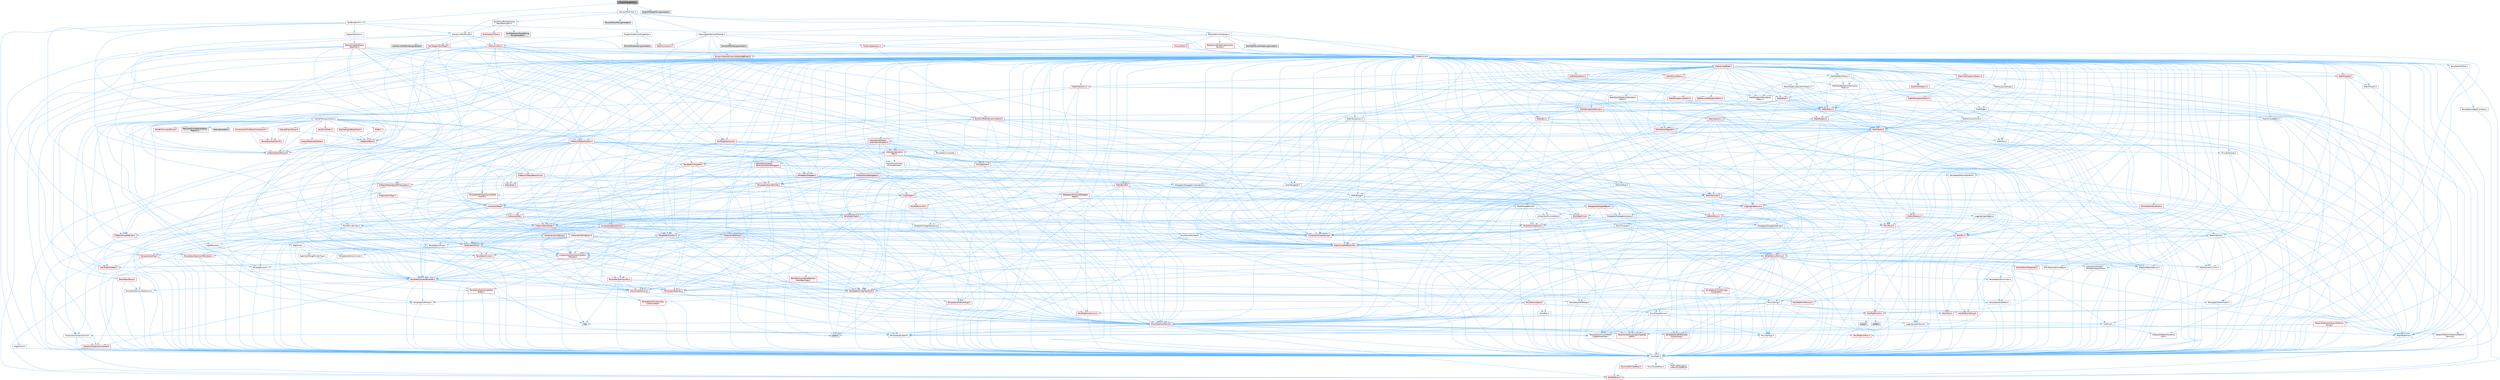 digraph "ProjectToTargetTool.h"
{
 // INTERACTIVE_SVG=YES
 // LATEX_PDF_SIZE
  bgcolor="transparent";
  edge [fontname=Helvetica,fontsize=10,labelfontname=Helvetica,labelfontsize=10];
  node [fontname=Helvetica,fontsize=10,shape=box,height=0.2,width=0.4];
  Node1 [id="Node000001",label="ProjectToTargetTool.h",height=0.2,width=0.4,color="gray40", fillcolor="grey60", style="filled", fontcolor="black",tooltip=" "];
  Node1 -> Node2 [id="edge1_Node000001_Node000002",color="steelblue1",style="solid",tooltip=" "];
  Node2 [id="Node000002",label="RemeshMeshTool.h",height=0.2,width=0.4,color="grey40", fillcolor="white", style="filled",URL="$dc/dd6/RemeshMeshTool_8h.html",tooltip=" "];
  Node2 -> Node3 [id="edge2_Node000002_Node000003",color="steelblue1",style="solid",tooltip=" "];
  Node3 [id="Node000003",label="CoreMinimal.h",height=0.2,width=0.4,color="grey40", fillcolor="white", style="filled",URL="$d7/d67/CoreMinimal_8h.html",tooltip=" "];
  Node3 -> Node4 [id="edge3_Node000003_Node000004",color="steelblue1",style="solid",tooltip=" "];
  Node4 [id="Node000004",label="CoreTypes.h",height=0.2,width=0.4,color="grey40", fillcolor="white", style="filled",URL="$dc/dec/CoreTypes_8h.html",tooltip=" "];
  Node4 -> Node5 [id="edge4_Node000004_Node000005",color="steelblue1",style="solid",tooltip=" "];
  Node5 [id="Node000005",label="HAL/Platform.h",height=0.2,width=0.4,color="red", fillcolor="#FFF0F0", style="filled",URL="$d9/dd0/Platform_8h.html",tooltip=" "];
  Node4 -> Node15 [id="edge5_Node000004_Node000015",color="steelblue1",style="solid",tooltip=" "];
  Node15 [id="Node000015",label="ProfilingDebugging\l/UMemoryDefines.h",height=0.2,width=0.4,color="grey40", fillcolor="white", style="filled",URL="$d2/da2/UMemoryDefines_8h.html",tooltip=" "];
  Node4 -> Node16 [id="edge6_Node000004_Node000016",color="steelblue1",style="solid",tooltip=" "];
  Node16 [id="Node000016",label="Misc/CoreMiscDefines.h",height=0.2,width=0.4,color="red", fillcolor="#FFF0F0", style="filled",URL="$da/d38/CoreMiscDefines_8h.html",tooltip=" "];
  Node16 -> Node5 [id="edge7_Node000016_Node000005",color="steelblue1",style="solid",tooltip=" "];
  Node4 -> Node17 [id="edge8_Node000004_Node000017",color="steelblue1",style="solid",tooltip=" "];
  Node17 [id="Node000017",label="Misc/CoreDefines.h",height=0.2,width=0.4,color="grey40", fillcolor="white", style="filled",URL="$d3/dd2/CoreDefines_8h.html",tooltip=" "];
  Node3 -> Node18 [id="edge9_Node000003_Node000018",color="steelblue1",style="solid",tooltip=" "];
  Node18 [id="Node000018",label="CoreFwd.h",height=0.2,width=0.4,color="grey40", fillcolor="white", style="filled",URL="$d1/d1e/CoreFwd_8h.html",tooltip=" "];
  Node18 -> Node4 [id="edge10_Node000018_Node000004",color="steelblue1",style="solid",tooltip=" "];
  Node18 -> Node19 [id="edge11_Node000018_Node000019",color="steelblue1",style="solid",tooltip=" "];
  Node19 [id="Node000019",label="Containers/ContainersFwd.h",height=0.2,width=0.4,color="grey40", fillcolor="white", style="filled",URL="$d4/d0a/ContainersFwd_8h.html",tooltip=" "];
  Node19 -> Node5 [id="edge12_Node000019_Node000005",color="steelblue1",style="solid",tooltip=" "];
  Node19 -> Node4 [id="edge13_Node000019_Node000004",color="steelblue1",style="solid",tooltip=" "];
  Node19 -> Node20 [id="edge14_Node000019_Node000020",color="steelblue1",style="solid",tooltip=" "];
  Node20 [id="Node000020",label="Traits/IsContiguousContainer.h",height=0.2,width=0.4,color="red", fillcolor="#FFF0F0", style="filled",URL="$d5/d3c/IsContiguousContainer_8h.html",tooltip=" "];
  Node20 -> Node4 [id="edge15_Node000020_Node000004",color="steelblue1",style="solid",tooltip=" "];
  Node18 -> Node23 [id="edge16_Node000018_Node000023",color="steelblue1",style="solid",tooltip=" "];
  Node23 [id="Node000023",label="Math/MathFwd.h",height=0.2,width=0.4,color="grey40", fillcolor="white", style="filled",URL="$d2/d10/MathFwd_8h.html",tooltip=" "];
  Node23 -> Node5 [id="edge17_Node000023_Node000005",color="steelblue1",style="solid",tooltip=" "];
  Node18 -> Node24 [id="edge18_Node000018_Node000024",color="steelblue1",style="solid",tooltip=" "];
  Node24 [id="Node000024",label="UObject/UObjectHierarchy\lFwd.h",height=0.2,width=0.4,color="grey40", fillcolor="white", style="filled",URL="$d3/d13/UObjectHierarchyFwd_8h.html",tooltip=" "];
  Node3 -> Node24 [id="edge19_Node000003_Node000024",color="steelblue1",style="solid",tooltip=" "];
  Node3 -> Node19 [id="edge20_Node000003_Node000019",color="steelblue1",style="solid",tooltip=" "];
  Node3 -> Node25 [id="edge21_Node000003_Node000025",color="steelblue1",style="solid",tooltip=" "];
  Node25 [id="Node000025",label="Misc/VarArgs.h",height=0.2,width=0.4,color="grey40", fillcolor="white", style="filled",URL="$d5/d6f/VarArgs_8h.html",tooltip=" "];
  Node25 -> Node4 [id="edge22_Node000025_Node000004",color="steelblue1",style="solid",tooltip=" "];
  Node3 -> Node26 [id="edge23_Node000003_Node000026",color="steelblue1",style="solid",tooltip=" "];
  Node26 [id="Node000026",label="Logging/LogVerbosity.h",height=0.2,width=0.4,color="grey40", fillcolor="white", style="filled",URL="$d2/d8f/LogVerbosity_8h.html",tooltip=" "];
  Node26 -> Node4 [id="edge24_Node000026_Node000004",color="steelblue1",style="solid",tooltip=" "];
  Node3 -> Node27 [id="edge25_Node000003_Node000027",color="steelblue1",style="solid",tooltip=" "];
  Node27 [id="Node000027",label="Misc/OutputDevice.h",height=0.2,width=0.4,color="grey40", fillcolor="white", style="filled",URL="$d7/d32/OutputDevice_8h.html",tooltip=" "];
  Node27 -> Node18 [id="edge26_Node000027_Node000018",color="steelblue1",style="solid",tooltip=" "];
  Node27 -> Node4 [id="edge27_Node000027_Node000004",color="steelblue1",style="solid",tooltip=" "];
  Node27 -> Node26 [id="edge28_Node000027_Node000026",color="steelblue1",style="solid",tooltip=" "];
  Node27 -> Node25 [id="edge29_Node000027_Node000025",color="steelblue1",style="solid",tooltip=" "];
  Node27 -> Node28 [id="edge30_Node000027_Node000028",color="steelblue1",style="solid",tooltip=" "];
  Node28 [id="Node000028",label="Templates/IsArrayOrRefOf\lTypeByPredicate.h",height=0.2,width=0.4,color="grey40", fillcolor="white", style="filled",URL="$d6/da1/IsArrayOrRefOfTypeByPredicate_8h.html",tooltip=" "];
  Node28 -> Node4 [id="edge31_Node000028_Node000004",color="steelblue1",style="solid",tooltip=" "];
  Node27 -> Node29 [id="edge32_Node000027_Node000029",color="steelblue1",style="solid",tooltip=" "];
  Node29 [id="Node000029",label="Templates/IsValidVariadic\lFunctionArg.h",height=0.2,width=0.4,color="red", fillcolor="#FFF0F0", style="filled",URL="$d0/dc8/IsValidVariadicFunctionArg_8h.html",tooltip=" "];
  Node29 -> Node4 [id="edge33_Node000029_Node000004",color="steelblue1",style="solid",tooltip=" "];
  Node27 -> Node31 [id="edge34_Node000027_Node000031",color="steelblue1",style="solid",tooltip=" "];
  Node31 [id="Node000031",label="Traits/IsCharEncodingCompatible\lWith.h",height=0.2,width=0.4,color="red", fillcolor="#FFF0F0", style="filled",URL="$df/dd1/IsCharEncodingCompatibleWith_8h.html",tooltip=" "];
  Node3 -> Node33 [id="edge35_Node000003_Node000033",color="steelblue1",style="solid",tooltip=" "];
  Node33 [id="Node000033",label="HAL/PlatformCrt.h",height=0.2,width=0.4,color="red", fillcolor="#FFF0F0", style="filled",URL="$d8/d75/PlatformCrt_8h.html",tooltip=" "];
  Node33 -> Node34 [id="edge36_Node000033_Node000034",color="steelblue1",style="solid",tooltip=" "];
  Node34 [id="Node000034",label="new",height=0.2,width=0.4,color="grey60", fillcolor="#E0E0E0", style="filled",tooltip=" "];
  Node33 -> Node35 [id="edge37_Node000033_Node000035",color="steelblue1",style="solid",tooltip=" "];
  Node35 [id="Node000035",label="wchar.h",height=0.2,width=0.4,color="grey60", fillcolor="#E0E0E0", style="filled",tooltip=" "];
  Node33 -> Node36 [id="edge38_Node000033_Node000036",color="steelblue1",style="solid",tooltip=" "];
  Node36 [id="Node000036",label="stddef.h",height=0.2,width=0.4,color="grey60", fillcolor="#E0E0E0", style="filled",tooltip=" "];
  Node3 -> Node43 [id="edge39_Node000003_Node000043",color="steelblue1",style="solid",tooltip=" "];
  Node43 [id="Node000043",label="HAL/PlatformMisc.h",height=0.2,width=0.4,color="red", fillcolor="#FFF0F0", style="filled",URL="$d0/df5/PlatformMisc_8h.html",tooltip=" "];
  Node43 -> Node4 [id="edge40_Node000043_Node000004",color="steelblue1",style="solid",tooltip=" "];
  Node3 -> Node62 [id="edge41_Node000003_Node000062",color="steelblue1",style="solid",tooltip=" "];
  Node62 [id="Node000062",label="Misc/AssertionMacros.h",height=0.2,width=0.4,color="red", fillcolor="#FFF0F0", style="filled",URL="$d0/dfa/AssertionMacros_8h.html",tooltip=" "];
  Node62 -> Node4 [id="edge42_Node000062_Node000004",color="steelblue1",style="solid",tooltip=" "];
  Node62 -> Node5 [id="edge43_Node000062_Node000005",color="steelblue1",style="solid",tooltip=" "];
  Node62 -> Node43 [id="edge44_Node000062_Node000043",color="steelblue1",style="solid",tooltip=" "];
  Node62 -> Node63 [id="edge45_Node000062_Node000063",color="steelblue1",style="solid",tooltip=" "];
  Node63 [id="Node000063",label="Templates/EnableIf.h",height=0.2,width=0.4,color="grey40", fillcolor="white", style="filled",URL="$d7/d60/EnableIf_8h.html",tooltip=" "];
  Node63 -> Node4 [id="edge46_Node000063_Node000004",color="steelblue1",style="solid",tooltip=" "];
  Node62 -> Node28 [id="edge47_Node000062_Node000028",color="steelblue1",style="solid",tooltip=" "];
  Node62 -> Node29 [id="edge48_Node000062_Node000029",color="steelblue1",style="solid",tooltip=" "];
  Node62 -> Node31 [id="edge49_Node000062_Node000031",color="steelblue1",style="solid",tooltip=" "];
  Node62 -> Node25 [id="edge50_Node000062_Node000025",color="steelblue1",style="solid",tooltip=" "];
  Node62 -> Node70 [id="edge51_Node000062_Node000070",color="steelblue1",style="solid",tooltip=" "];
  Node70 [id="Node000070",label="atomic",height=0.2,width=0.4,color="grey60", fillcolor="#E0E0E0", style="filled",tooltip=" "];
  Node3 -> Node71 [id="edge52_Node000003_Node000071",color="steelblue1",style="solid",tooltip=" "];
  Node71 [id="Node000071",label="Templates/IsPointer.h",height=0.2,width=0.4,color="grey40", fillcolor="white", style="filled",URL="$d7/d05/IsPointer_8h.html",tooltip=" "];
  Node71 -> Node4 [id="edge53_Node000071_Node000004",color="steelblue1",style="solid",tooltip=" "];
  Node3 -> Node72 [id="edge54_Node000003_Node000072",color="steelblue1",style="solid",tooltip=" "];
  Node72 [id="Node000072",label="HAL/PlatformMemory.h",height=0.2,width=0.4,color="red", fillcolor="#FFF0F0", style="filled",URL="$de/d68/PlatformMemory_8h.html",tooltip=" "];
  Node72 -> Node4 [id="edge55_Node000072_Node000004",color="steelblue1",style="solid",tooltip=" "];
  Node3 -> Node55 [id="edge56_Node000003_Node000055",color="steelblue1",style="solid",tooltip=" "];
  Node55 [id="Node000055",label="HAL/PlatformAtomics.h",height=0.2,width=0.4,color="red", fillcolor="#FFF0F0", style="filled",URL="$d3/d36/PlatformAtomics_8h.html",tooltip=" "];
  Node55 -> Node4 [id="edge57_Node000055_Node000004",color="steelblue1",style="solid",tooltip=" "];
  Node3 -> Node77 [id="edge58_Node000003_Node000077",color="steelblue1",style="solid",tooltip=" "];
  Node77 [id="Node000077",label="Misc/Exec.h",height=0.2,width=0.4,color="grey40", fillcolor="white", style="filled",URL="$de/ddb/Exec_8h.html",tooltip=" "];
  Node77 -> Node4 [id="edge59_Node000077_Node000004",color="steelblue1",style="solid",tooltip=" "];
  Node77 -> Node62 [id="edge60_Node000077_Node000062",color="steelblue1",style="solid",tooltip=" "];
  Node3 -> Node78 [id="edge61_Node000003_Node000078",color="steelblue1",style="solid",tooltip=" "];
  Node78 [id="Node000078",label="HAL/MemoryBase.h",height=0.2,width=0.4,color="red", fillcolor="#FFF0F0", style="filled",URL="$d6/d9f/MemoryBase_8h.html",tooltip=" "];
  Node78 -> Node4 [id="edge62_Node000078_Node000004",color="steelblue1",style="solid",tooltip=" "];
  Node78 -> Node55 [id="edge63_Node000078_Node000055",color="steelblue1",style="solid",tooltip=" "];
  Node78 -> Node33 [id="edge64_Node000078_Node000033",color="steelblue1",style="solid",tooltip=" "];
  Node78 -> Node77 [id="edge65_Node000078_Node000077",color="steelblue1",style="solid",tooltip=" "];
  Node78 -> Node27 [id="edge66_Node000078_Node000027",color="steelblue1",style="solid",tooltip=" "];
  Node3 -> Node88 [id="edge67_Node000003_Node000088",color="steelblue1",style="solid",tooltip=" "];
  Node88 [id="Node000088",label="HAL/UnrealMemory.h",height=0.2,width=0.4,color="red", fillcolor="#FFF0F0", style="filled",URL="$d9/d96/UnrealMemory_8h.html",tooltip=" "];
  Node88 -> Node4 [id="edge68_Node000088_Node000004",color="steelblue1",style="solid",tooltip=" "];
  Node88 -> Node78 [id="edge69_Node000088_Node000078",color="steelblue1",style="solid",tooltip=" "];
  Node88 -> Node72 [id="edge70_Node000088_Node000072",color="steelblue1",style="solid",tooltip=" "];
  Node88 -> Node71 [id="edge71_Node000088_Node000071",color="steelblue1",style="solid",tooltip=" "];
  Node3 -> Node90 [id="edge72_Node000003_Node000090",color="steelblue1",style="solid",tooltip=" "];
  Node90 [id="Node000090",label="Templates/IsArithmetic.h",height=0.2,width=0.4,color="grey40", fillcolor="white", style="filled",URL="$d2/d5d/IsArithmetic_8h.html",tooltip=" "];
  Node90 -> Node4 [id="edge73_Node000090_Node000004",color="steelblue1",style="solid",tooltip=" "];
  Node3 -> Node84 [id="edge74_Node000003_Node000084",color="steelblue1",style="solid",tooltip=" "];
  Node84 [id="Node000084",label="Templates/AndOrNot.h",height=0.2,width=0.4,color="grey40", fillcolor="white", style="filled",URL="$db/d0a/AndOrNot_8h.html",tooltip=" "];
  Node84 -> Node4 [id="edge75_Node000084_Node000004",color="steelblue1",style="solid",tooltip=" "];
  Node3 -> Node91 [id="edge76_Node000003_Node000091",color="steelblue1",style="solid",tooltip=" "];
  Node91 [id="Node000091",label="Templates/IsPODType.h",height=0.2,width=0.4,color="grey40", fillcolor="white", style="filled",URL="$d7/db1/IsPODType_8h.html",tooltip=" "];
  Node91 -> Node4 [id="edge77_Node000091_Node000004",color="steelblue1",style="solid",tooltip=" "];
  Node3 -> Node92 [id="edge78_Node000003_Node000092",color="steelblue1",style="solid",tooltip=" "];
  Node92 [id="Node000092",label="Templates/IsUECoreType.h",height=0.2,width=0.4,color="red", fillcolor="#FFF0F0", style="filled",URL="$d1/db8/IsUECoreType_8h.html",tooltip=" "];
  Node92 -> Node4 [id="edge79_Node000092_Node000004",color="steelblue1",style="solid",tooltip=" "];
  Node3 -> Node85 [id="edge80_Node000003_Node000085",color="steelblue1",style="solid",tooltip=" "];
  Node85 [id="Node000085",label="Templates/IsTriviallyCopy\lConstructible.h",height=0.2,width=0.4,color="red", fillcolor="#FFF0F0", style="filled",URL="$d3/d78/IsTriviallyCopyConstructible_8h.html",tooltip=" "];
  Node85 -> Node4 [id="edge81_Node000085_Node000004",color="steelblue1",style="solid",tooltip=" "];
  Node3 -> Node93 [id="edge82_Node000003_Node000093",color="steelblue1",style="solid",tooltip=" "];
  Node93 [id="Node000093",label="Templates/UnrealTypeTraits.h",height=0.2,width=0.4,color="red", fillcolor="#FFF0F0", style="filled",URL="$d2/d2d/UnrealTypeTraits_8h.html",tooltip=" "];
  Node93 -> Node4 [id="edge83_Node000093_Node000004",color="steelblue1",style="solid",tooltip=" "];
  Node93 -> Node71 [id="edge84_Node000093_Node000071",color="steelblue1",style="solid",tooltip=" "];
  Node93 -> Node62 [id="edge85_Node000093_Node000062",color="steelblue1",style="solid",tooltip=" "];
  Node93 -> Node84 [id="edge86_Node000093_Node000084",color="steelblue1",style="solid",tooltip=" "];
  Node93 -> Node63 [id="edge87_Node000093_Node000063",color="steelblue1",style="solid",tooltip=" "];
  Node93 -> Node90 [id="edge88_Node000093_Node000090",color="steelblue1",style="solid",tooltip=" "];
  Node93 -> Node91 [id="edge89_Node000093_Node000091",color="steelblue1",style="solid",tooltip=" "];
  Node93 -> Node92 [id="edge90_Node000093_Node000092",color="steelblue1",style="solid",tooltip=" "];
  Node93 -> Node85 [id="edge91_Node000093_Node000085",color="steelblue1",style="solid",tooltip=" "];
  Node3 -> Node63 [id="edge92_Node000003_Node000063",color="steelblue1",style="solid",tooltip=" "];
  Node3 -> Node95 [id="edge93_Node000003_Node000095",color="steelblue1",style="solid",tooltip=" "];
  Node95 [id="Node000095",label="Templates/RemoveReference.h",height=0.2,width=0.4,color="grey40", fillcolor="white", style="filled",URL="$da/dbe/RemoveReference_8h.html",tooltip=" "];
  Node95 -> Node4 [id="edge94_Node000095_Node000004",color="steelblue1",style="solid",tooltip=" "];
  Node3 -> Node96 [id="edge95_Node000003_Node000096",color="steelblue1",style="solid",tooltip=" "];
  Node96 [id="Node000096",label="Templates/IntegralConstant.h",height=0.2,width=0.4,color="grey40", fillcolor="white", style="filled",URL="$db/d1b/IntegralConstant_8h.html",tooltip=" "];
  Node96 -> Node4 [id="edge96_Node000096_Node000004",color="steelblue1",style="solid",tooltip=" "];
  Node3 -> Node97 [id="edge97_Node000003_Node000097",color="steelblue1",style="solid",tooltip=" "];
  Node97 [id="Node000097",label="Templates/IsClass.h",height=0.2,width=0.4,color="grey40", fillcolor="white", style="filled",URL="$db/dcb/IsClass_8h.html",tooltip=" "];
  Node97 -> Node4 [id="edge98_Node000097_Node000004",color="steelblue1",style="solid",tooltip=" "];
  Node3 -> Node98 [id="edge99_Node000003_Node000098",color="steelblue1",style="solid",tooltip=" "];
  Node98 [id="Node000098",label="Templates/TypeCompatible\lBytes.h",height=0.2,width=0.4,color="red", fillcolor="#FFF0F0", style="filled",URL="$df/d0a/TypeCompatibleBytes_8h.html",tooltip=" "];
  Node98 -> Node4 [id="edge100_Node000098_Node000004",color="steelblue1",style="solid",tooltip=" "];
  Node98 -> Node34 [id="edge101_Node000098_Node000034",color="steelblue1",style="solid",tooltip=" "];
  Node3 -> Node20 [id="edge102_Node000003_Node000020",color="steelblue1",style="solid",tooltip=" "];
  Node3 -> Node99 [id="edge103_Node000003_Node000099",color="steelblue1",style="solid",tooltip=" "];
  Node99 [id="Node000099",label="Templates/UnrealTemplate.h",height=0.2,width=0.4,color="red", fillcolor="#FFF0F0", style="filled",URL="$d4/d24/UnrealTemplate_8h.html",tooltip=" "];
  Node99 -> Node4 [id="edge104_Node000099_Node000004",color="steelblue1",style="solid",tooltip=" "];
  Node99 -> Node71 [id="edge105_Node000099_Node000071",color="steelblue1",style="solid",tooltip=" "];
  Node99 -> Node88 [id="edge106_Node000099_Node000088",color="steelblue1",style="solid",tooltip=" "];
  Node99 -> Node93 [id="edge107_Node000099_Node000093",color="steelblue1",style="solid",tooltip=" "];
  Node99 -> Node95 [id="edge108_Node000099_Node000095",color="steelblue1",style="solid",tooltip=" "];
  Node99 -> Node65 [id="edge109_Node000099_Node000065",color="steelblue1",style="solid",tooltip=" "];
  Node65 [id="Node000065",label="Templates/Requires.h",height=0.2,width=0.4,color="red", fillcolor="#FFF0F0", style="filled",URL="$dc/d96/Requires_8h.html",tooltip=" "];
  Node65 -> Node63 [id="edge110_Node000065_Node000063",color="steelblue1",style="solid",tooltip=" "];
  Node99 -> Node98 [id="edge111_Node000099_Node000098",color="steelblue1",style="solid",tooltip=" "];
  Node99 -> Node20 [id="edge112_Node000099_Node000020",color="steelblue1",style="solid",tooltip=" "];
  Node3 -> Node48 [id="edge113_Node000003_Node000048",color="steelblue1",style="solid",tooltip=" "];
  Node48 [id="Node000048",label="Math/NumericLimits.h",height=0.2,width=0.4,color="grey40", fillcolor="white", style="filled",URL="$df/d1b/NumericLimits_8h.html",tooltip=" "];
  Node48 -> Node4 [id="edge114_Node000048_Node000004",color="steelblue1",style="solid",tooltip=" "];
  Node3 -> Node103 [id="edge115_Node000003_Node000103",color="steelblue1",style="solid",tooltip=" "];
  Node103 [id="Node000103",label="HAL/PlatformMath.h",height=0.2,width=0.4,color="red", fillcolor="#FFF0F0", style="filled",URL="$dc/d53/PlatformMath_8h.html",tooltip=" "];
  Node103 -> Node4 [id="edge116_Node000103_Node000004",color="steelblue1",style="solid",tooltip=" "];
  Node3 -> Node86 [id="edge117_Node000003_Node000086",color="steelblue1",style="solid",tooltip=" "];
  Node86 [id="Node000086",label="Templates/IsTriviallyCopy\lAssignable.h",height=0.2,width=0.4,color="red", fillcolor="#FFF0F0", style="filled",URL="$d2/df2/IsTriviallyCopyAssignable_8h.html",tooltip=" "];
  Node86 -> Node4 [id="edge118_Node000086_Node000004",color="steelblue1",style="solid",tooltip=" "];
  Node3 -> Node111 [id="edge119_Node000003_Node000111",color="steelblue1",style="solid",tooltip=" "];
  Node111 [id="Node000111",label="Templates/MemoryOps.h",height=0.2,width=0.4,color="red", fillcolor="#FFF0F0", style="filled",URL="$db/dea/MemoryOps_8h.html",tooltip=" "];
  Node111 -> Node4 [id="edge120_Node000111_Node000004",color="steelblue1",style="solid",tooltip=" "];
  Node111 -> Node88 [id="edge121_Node000111_Node000088",color="steelblue1",style="solid",tooltip=" "];
  Node111 -> Node86 [id="edge122_Node000111_Node000086",color="steelblue1",style="solid",tooltip=" "];
  Node111 -> Node85 [id="edge123_Node000111_Node000085",color="steelblue1",style="solid",tooltip=" "];
  Node111 -> Node65 [id="edge124_Node000111_Node000065",color="steelblue1",style="solid",tooltip=" "];
  Node111 -> Node93 [id="edge125_Node000111_Node000093",color="steelblue1",style="solid",tooltip=" "];
  Node111 -> Node34 [id="edge126_Node000111_Node000034",color="steelblue1",style="solid",tooltip=" "];
  Node3 -> Node112 [id="edge127_Node000003_Node000112",color="steelblue1",style="solid",tooltip=" "];
  Node112 [id="Node000112",label="Containers/ContainerAllocation\lPolicies.h",height=0.2,width=0.4,color="red", fillcolor="#FFF0F0", style="filled",URL="$d7/dff/ContainerAllocationPolicies_8h.html",tooltip=" "];
  Node112 -> Node4 [id="edge128_Node000112_Node000004",color="steelblue1",style="solid",tooltip=" "];
  Node112 -> Node112 [id="edge129_Node000112_Node000112",color="steelblue1",style="solid",tooltip=" "];
  Node112 -> Node103 [id="edge130_Node000112_Node000103",color="steelblue1",style="solid",tooltip=" "];
  Node112 -> Node88 [id="edge131_Node000112_Node000088",color="steelblue1",style="solid",tooltip=" "];
  Node112 -> Node48 [id="edge132_Node000112_Node000048",color="steelblue1",style="solid",tooltip=" "];
  Node112 -> Node62 [id="edge133_Node000112_Node000062",color="steelblue1",style="solid",tooltip=" "];
  Node112 -> Node111 [id="edge134_Node000112_Node000111",color="steelblue1",style="solid",tooltip=" "];
  Node112 -> Node98 [id="edge135_Node000112_Node000098",color="steelblue1",style="solid",tooltip=" "];
  Node3 -> Node115 [id="edge136_Node000003_Node000115",color="steelblue1",style="solid",tooltip=" "];
  Node115 [id="Node000115",label="Templates/IsEnumClass.h",height=0.2,width=0.4,color="grey40", fillcolor="white", style="filled",URL="$d7/d15/IsEnumClass_8h.html",tooltip=" "];
  Node115 -> Node4 [id="edge137_Node000115_Node000004",color="steelblue1",style="solid",tooltip=" "];
  Node115 -> Node84 [id="edge138_Node000115_Node000084",color="steelblue1",style="solid",tooltip=" "];
  Node3 -> Node116 [id="edge139_Node000003_Node000116",color="steelblue1",style="solid",tooltip=" "];
  Node116 [id="Node000116",label="HAL/PlatformProperties.h",height=0.2,width=0.4,color="red", fillcolor="#FFF0F0", style="filled",URL="$d9/db0/PlatformProperties_8h.html",tooltip=" "];
  Node116 -> Node4 [id="edge140_Node000116_Node000004",color="steelblue1",style="solid",tooltip=" "];
  Node3 -> Node119 [id="edge141_Node000003_Node000119",color="steelblue1",style="solid",tooltip=" "];
  Node119 [id="Node000119",label="Misc/EngineVersionBase.h",height=0.2,width=0.4,color="grey40", fillcolor="white", style="filled",URL="$d5/d2b/EngineVersionBase_8h.html",tooltip=" "];
  Node119 -> Node4 [id="edge142_Node000119_Node000004",color="steelblue1",style="solid",tooltip=" "];
  Node3 -> Node120 [id="edge143_Node000003_Node000120",color="steelblue1",style="solid",tooltip=" "];
  Node120 [id="Node000120",label="Internationalization\l/TextNamespaceFwd.h",height=0.2,width=0.4,color="grey40", fillcolor="white", style="filled",URL="$d8/d97/TextNamespaceFwd_8h.html",tooltip=" "];
  Node120 -> Node4 [id="edge144_Node000120_Node000004",color="steelblue1",style="solid",tooltip=" "];
  Node3 -> Node121 [id="edge145_Node000003_Node000121",color="steelblue1",style="solid",tooltip=" "];
  Node121 [id="Node000121",label="Serialization/Archive.h",height=0.2,width=0.4,color="red", fillcolor="#FFF0F0", style="filled",URL="$d7/d3b/Archive_8h.html",tooltip=" "];
  Node121 -> Node18 [id="edge146_Node000121_Node000018",color="steelblue1",style="solid",tooltip=" "];
  Node121 -> Node4 [id="edge147_Node000121_Node000004",color="steelblue1",style="solid",tooltip=" "];
  Node121 -> Node116 [id="edge148_Node000121_Node000116",color="steelblue1",style="solid",tooltip=" "];
  Node121 -> Node120 [id="edge149_Node000121_Node000120",color="steelblue1",style="solid",tooltip=" "];
  Node121 -> Node23 [id="edge150_Node000121_Node000023",color="steelblue1",style="solid",tooltip=" "];
  Node121 -> Node62 [id="edge151_Node000121_Node000062",color="steelblue1",style="solid",tooltip=" "];
  Node121 -> Node119 [id="edge152_Node000121_Node000119",color="steelblue1",style="solid",tooltip=" "];
  Node121 -> Node25 [id="edge153_Node000121_Node000025",color="steelblue1",style="solid",tooltip=" "];
  Node121 -> Node63 [id="edge154_Node000121_Node000063",color="steelblue1",style="solid",tooltip=" "];
  Node121 -> Node28 [id="edge155_Node000121_Node000028",color="steelblue1",style="solid",tooltip=" "];
  Node121 -> Node115 [id="edge156_Node000121_Node000115",color="steelblue1",style="solid",tooltip=" "];
  Node121 -> Node29 [id="edge157_Node000121_Node000029",color="steelblue1",style="solid",tooltip=" "];
  Node121 -> Node99 [id="edge158_Node000121_Node000099",color="steelblue1",style="solid",tooltip=" "];
  Node121 -> Node31 [id="edge159_Node000121_Node000031",color="steelblue1",style="solid",tooltip=" "];
  Node121 -> Node124 [id="edge160_Node000121_Node000124",color="steelblue1",style="solid",tooltip=" "];
  Node124 [id="Node000124",label="UObject/ObjectVersion.h",height=0.2,width=0.4,color="grey40", fillcolor="white", style="filled",URL="$da/d63/ObjectVersion_8h.html",tooltip=" "];
  Node124 -> Node4 [id="edge161_Node000124_Node000004",color="steelblue1",style="solid",tooltip=" "];
  Node3 -> Node125 [id="edge162_Node000003_Node000125",color="steelblue1",style="solid",tooltip=" "];
  Node125 [id="Node000125",label="Templates/Less.h",height=0.2,width=0.4,color="grey40", fillcolor="white", style="filled",URL="$de/dc8/Less_8h.html",tooltip=" "];
  Node125 -> Node4 [id="edge163_Node000125_Node000004",color="steelblue1",style="solid",tooltip=" "];
  Node125 -> Node99 [id="edge164_Node000125_Node000099",color="steelblue1",style="solid",tooltip=" "];
  Node3 -> Node126 [id="edge165_Node000003_Node000126",color="steelblue1",style="solid",tooltip=" "];
  Node126 [id="Node000126",label="Templates/Sorting.h",height=0.2,width=0.4,color="red", fillcolor="#FFF0F0", style="filled",URL="$d3/d9e/Sorting_8h.html",tooltip=" "];
  Node126 -> Node4 [id="edge166_Node000126_Node000004",color="steelblue1",style="solid",tooltip=" "];
  Node126 -> Node103 [id="edge167_Node000126_Node000103",color="steelblue1",style="solid",tooltip=" "];
  Node126 -> Node125 [id="edge168_Node000126_Node000125",color="steelblue1",style="solid",tooltip=" "];
  Node3 -> Node137 [id="edge169_Node000003_Node000137",color="steelblue1",style="solid",tooltip=" "];
  Node137 [id="Node000137",label="Misc/Char.h",height=0.2,width=0.4,color="red", fillcolor="#FFF0F0", style="filled",URL="$d0/d58/Char_8h.html",tooltip=" "];
  Node137 -> Node4 [id="edge170_Node000137_Node000004",color="steelblue1",style="solid",tooltip=" "];
  Node3 -> Node140 [id="edge171_Node000003_Node000140",color="steelblue1",style="solid",tooltip=" "];
  Node140 [id="Node000140",label="GenericPlatform/GenericPlatform\lStricmp.h",height=0.2,width=0.4,color="grey40", fillcolor="white", style="filled",URL="$d2/d86/GenericPlatformStricmp_8h.html",tooltip=" "];
  Node140 -> Node4 [id="edge172_Node000140_Node000004",color="steelblue1",style="solid",tooltip=" "];
  Node3 -> Node141 [id="edge173_Node000003_Node000141",color="steelblue1",style="solid",tooltip=" "];
  Node141 [id="Node000141",label="GenericPlatform/GenericPlatform\lString.h",height=0.2,width=0.4,color="red", fillcolor="#FFF0F0", style="filled",URL="$dd/d20/GenericPlatformString_8h.html",tooltip=" "];
  Node141 -> Node4 [id="edge174_Node000141_Node000004",color="steelblue1",style="solid",tooltip=" "];
  Node141 -> Node140 [id="edge175_Node000141_Node000140",color="steelblue1",style="solid",tooltip=" "];
  Node141 -> Node63 [id="edge176_Node000141_Node000063",color="steelblue1",style="solid",tooltip=" "];
  Node141 -> Node31 [id="edge177_Node000141_Node000031",color="steelblue1",style="solid",tooltip=" "];
  Node3 -> Node74 [id="edge178_Node000003_Node000074",color="steelblue1",style="solid",tooltip=" "];
  Node74 [id="Node000074",label="HAL/PlatformString.h",height=0.2,width=0.4,color="red", fillcolor="#FFF0F0", style="filled",URL="$db/db5/PlatformString_8h.html",tooltip=" "];
  Node74 -> Node4 [id="edge179_Node000074_Node000004",color="steelblue1",style="solid",tooltip=" "];
  Node3 -> Node144 [id="edge180_Node000003_Node000144",color="steelblue1",style="solid",tooltip=" "];
  Node144 [id="Node000144",label="Misc/CString.h",height=0.2,width=0.4,color="grey40", fillcolor="white", style="filled",URL="$d2/d49/CString_8h.html",tooltip=" "];
  Node144 -> Node4 [id="edge181_Node000144_Node000004",color="steelblue1",style="solid",tooltip=" "];
  Node144 -> Node33 [id="edge182_Node000144_Node000033",color="steelblue1",style="solid",tooltip=" "];
  Node144 -> Node74 [id="edge183_Node000144_Node000074",color="steelblue1",style="solid",tooltip=" "];
  Node144 -> Node62 [id="edge184_Node000144_Node000062",color="steelblue1",style="solid",tooltip=" "];
  Node144 -> Node137 [id="edge185_Node000144_Node000137",color="steelblue1",style="solid",tooltip=" "];
  Node144 -> Node25 [id="edge186_Node000144_Node000025",color="steelblue1",style="solid",tooltip=" "];
  Node144 -> Node28 [id="edge187_Node000144_Node000028",color="steelblue1",style="solid",tooltip=" "];
  Node144 -> Node29 [id="edge188_Node000144_Node000029",color="steelblue1",style="solid",tooltip=" "];
  Node144 -> Node31 [id="edge189_Node000144_Node000031",color="steelblue1",style="solid",tooltip=" "];
  Node3 -> Node145 [id="edge190_Node000003_Node000145",color="steelblue1",style="solid",tooltip=" "];
  Node145 [id="Node000145",label="Misc/Crc.h",height=0.2,width=0.4,color="red", fillcolor="#FFF0F0", style="filled",URL="$d4/dd2/Crc_8h.html",tooltip=" "];
  Node145 -> Node4 [id="edge191_Node000145_Node000004",color="steelblue1",style="solid",tooltip=" "];
  Node145 -> Node74 [id="edge192_Node000145_Node000074",color="steelblue1",style="solid",tooltip=" "];
  Node145 -> Node62 [id="edge193_Node000145_Node000062",color="steelblue1",style="solid",tooltip=" "];
  Node145 -> Node144 [id="edge194_Node000145_Node000144",color="steelblue1",style="solid",tooltip=" "];
  Node145 -> Node137 [id="edge195_Node000145_Node000137",color="steelblue1",style="solid",tooltip=" "];
  Node145 -> Node93 [id="edge196_Node000145_Node000093",color="steelblue1",style="solid",tooltip=" "];
  Node3 -> Node136 [id="edge197_Node000003_Node000136",color="steelblue1",style="solid",tooltip=" "];
  Node136 [id="Node000136",label="Math/UnrealMathUtility.h",height=0.2,width=0.4,color="red", fillcolor="#FFF0F0", style="filled",URL="$db/db8/UnrealMathUtility_8h.html",tooltip=" "];
  Node136 -> Node4 [id="edge198_Node000136_Node000004",color="steelblue1",style="solid",tooltip=" "];
  Node136 -> Node62 [id="edge199_Node000136_Node000062",color="steelblue1",style="solid",tooltip=" "];
  Node136 -> Node103 [id="edge200_Node000136_Node000103",color="steelblue1",style="solid",tooltip=" "];
  Node136 -> Node23 [id="edge201_Node000136_Node000023",color="steelblue1",style="solid",tooltip=" "];
  Node136 -> Node65 [id="edge202_Node000136_Node000065",color="steelblue1",style="solid",tooltip=" "];
  Node3 -> Node146 [id="edge203_Node000003_Node000146",color="steelblue1",style="solid",tooltip=" "];
  Node146 [id="Node000146",label="Containers/UnrealString.h",height=0.2,width=0.4,color="red", fillcolor="#FFF0F0", style="filled",URL="$d5/dba/UnrealString_8h.html",tooltip=" "];
  Node3 -> Node150 [id="edge204_Node000003_Node000150",color="steelblue1",style="solid",tooltip=" "];
  Node150 [id="Node000150",label="Containers/Array.h",height=0.2,width=0.4,color="red", fillcolor="#FFF0F0", style="filled",URL="$df/dd0/Array_8h.html",tooltip=" "];
  Node150 -> Node4 [id="edge205_Node000150_Node000004",color="steelblue1",style="solid",tooltip=" "];
  Node150 -> Node62 [id="edge206_Node000150_Node000062",color="steelblue1",style="solid",tooltip=" "];
  Node150 -> Node88 [id="edge207_Node000150_Node000088",color="steelblue1",style="solid",tooltip=" "];
  Node150 -> Node93 [id="edge208_Node000150_Node000093",color="steelblue1",style="solid",tooltip=" "];
  Node150 -> Node99 [id="edge209_Node000150_Node000099",color="steelblue1",style="solid",tooltip=" "];
  Node150 -> Node112 [id="edge210_Node000150_Node000112",color="steelblue1",style="solid",tooltip=" "];
  Node150 -> Node121 [id="edge211_Node000150_Node000121",color="steelblue1",style="solid",tooltip=" "];
  Node150 -> Node128 [id="edge212_Node000150_Node000128",color="steelblue1",style="solid",tooltip=" "];
  Node128 [id="Node000128",label="Templates/IdentityFunctor.h",height=0.2,width=0.4,color="grey40", fillcolor="white", style="filled",URL="$d7/d2e/IdentityFunctor_8h.html",tooltip=" "];
  Node128 -> Node5 [id="edge213_Node000128_Node000005",color="steelblue1",style="solid",tooltip=" "];
  Node150 -> Node129 [id="edge214_Node000150_Node000129",color="steelblue1",style="solid",tooltip=" "];
  Node129 [id="Node000129",label="Templates/Invoke.h",height=0.2,width=0.4,color="red", fillcolor="#FFF0F0", style="filled",URL="$d7/deb/Invoke_8h.html",tooltip=" "];
  Node129 -> Node4 [id="edge215_Node000129_Node000004",color="steelblue1",style="solid",tooltip=" "];
  Node129 -> Node99 [id="edge216_Node000129_Node000099",color="steelblue1",style="solid",tooltip=" "];
  Node150 -> Node125 [id="edge217_Node000150_Node000125",color="steelblue1",style="solid",tooltip=" "];
  Node150 -> Node65 [id="edge218_Node000150_Node000065",color="steelblue1",style="solid",tooltip=" "];
  Node150 -> Node126 [id="edge219_Node000150_Node000126",color="steelblue1",style="solid",tooltip=" "];
  Node150 -> Node173 [id="edge220_Node000150_Node000173",color="steelblue1",style="solid",tooltip=" "];
  Node173 [id="Node000173",label="Templates/AlignmentTemplates.h",height=0.2,width=0.4,color="red", fillcolor="#FFF0F0", style="filled",URL="$dd/d32/AlignmentTemplates_8h.html",tooltip=" "];
  Node173 -> Node4 [id="edge221_Node000173_Node000004",color="steelblue1",style="solid",tooltip=" "];
  Node173 -> Node71 [id="edge222_Node000173_Node000071",color="steelblue1",style="solid",tooltip=" "];
  Node3 -> Node174 [id="edge223_Node000003_Node000174",color="steelblue1",style="solid",tooltip=" "];
  Node174 [id="Node000174",label="Misc/FrameNumber.h",height=0.2,width=0.4,color="grey40", fillcolor="white", style="filled",URL="$dd/dbd/FrameNumber_8h.html",tooltip=" "];
  Node174 -> Node4 [id="edge224_Node000174_Node000004",color="steelblue1",style="solid",tooltip=" "];
  Node174 -> Node48 [id="edge225_Node000174_Node000048",color="steelblue1",style="solid",tooltip=" "];
  Node174 -> Node136 [id="edge226_Node000174_Node000136",color="steelblue1",style="solid",tooltip=" "];
  Node174 -> Node63 [id="edge227_Node000174_Node000063",color="steelblue1",style="solid",tooltip=" "];
  Node174 -> Node93 [id="edge228_Node000174_Node000093",color="steelblue1",style="solid",tooltip=" "];
  Node3 -> Node175 [id="edge229_Node000003_Node000175",color="steelblue1",style="solid",tooltip=" "];
  Node175 [id="Node000175",label="Misc/Timespan.h",height=0.2,width=0.4,color="grey40", fillcolor="white", style="filled",URL="$da/dd9/Timespan_8h.html",tooltip=" "];
  Node175 -> Node4 [id="edge230_Node000175_Node000004",color="steelblue1",style="solid",tooltip=" "];
  Node175 -> Node176 [id="edge231_Node000175_Node000176",color="steelblue1",style="solid",tooltip=" "];
  Node176 [id="Node000176",label="Math/Interval.h",height=0.2,width=0.4,color="grey40", fillcolor="white", style="filled",URL="$d1/d55/Interval_8h.html",tooltip=" "];
  Node176 -> Node4 [id="edge232_Node000176_Node000004",color="steelblue1",style="solid",tooltip=" "];
  Node176 -> Node90 [id="edge233_Node000176_Node000090",color="steelblue1",style="solid",tooltip=" "];
  Node176 -> Node93 [id="edge234_Node000176_Node000093",color="steelblue1",style="solid",tooltip=" "];
  Node176 -> Node48 [id="edge235_Node000176_Node000048",color="steelblue1",style="solid",tooltip=" "];
  Node176 -> Node136 [id="edge236_Node000176_Node000136",color="steelblue1",style="solid",tooltip=" "];
  Node175 -> Node136 [id="edge237_Node000175_Node000136",color="steelblue1",style="solid",tooltip=" "];
  Node175 -> Node62 [id="edge238_Node000175_Node000062",color="steelblue1",style="solid",tooltip=" "];
  Node3 -> Node177 [id="edge239_Node000003_Node000177",color="steelblue1",style="solid",tooltip=" "];
  Node177 [id="Node000177",label="Containers/StringConv.h",height=0.2,width=0.4,color="red", fillcolor="#FFF0F0", style="filled",URL="$d3/ddf/StringConv_8h.html",tooltip=" "];
  Node177 -> Node4 [id="edge240_Node000177_Node000004",color="steelblue1",style="solid",tooltip=" "];
  Node177 -> Node62 [id="edge241_Node000177_Node000062",color="steelblue1",style="solid",tooltip=" "];
  Node177 -> Node112 [id="edge242_Node000177_Node000112",color="steelblue1",style="solid",tooltip=" "];
  Node177 -> Node150 [id="edge243_Node000177_Node000150",color="steelblue1",style="solid",tooltip=" "];
  Node177 -> Node144 [id="edge244_Node000177_Node000144",color="steelblue1",style="solid",tooltip=" "];
  Node177 -> Node178 [id="edge245_Node000177_Node000178",color="steelblue1",style="solid",tooltip=" "];
  Node178 [id="Node000178",label="Templates/IsArray.h",height=0.2,width=0.4,color="grey40", fillcolor="white", style="filled",URL="$d8/d8d/IsArray_8h.html",tooltip=" "];
  Node178 -> Node4 [id="edge246_Node000178_Node000004",color="steelblue1",style="solid",tooltip=" "];
  Node177 -> Node99 [id="edge247_Node000177_Node000099",color="steelblue1",style="solid",tooltip=" "];
  Node177 -> Node93 [id="edge248_Node000177_Node000093",color="steelblue1",style="solid",tooltip=" "];
  Node177 -> Node31 [id="edge249_Node000177_Node000031",color="steelblue1",style="solid",tooltip=" "];
  Node177 -> Node20 [id="edge250_Node000177_Node000020",color="steelblue1",style="solid",tooltip=" "];
  Node3 -> Node179 [id="edge251_Node000003_Node000179",color="steelblue1",style="solid",tooltip=" "];
  Node179 [id="Node000179",label="UObject/UnrealNames.h",height=0.2,width=0.4,color="red", fillcolor="#FFF0F0", style="filled",URL="$d8/db1/UnrealNames_8h.html",tooltip=" "];
  Node179 -> Node4 [id="edge252_Node000179_Node000004",color="steelblue1",style="solid",tooltip=" "];
  Node3 -> Node181 [id="edge253_Node000003_Node000181",color="steelblue1",style="solid",tooltip=" "];
  Node181 [id="Node000181",label="UObject/NameTypes.h",height=0.2,width=0.4,color="red", fillcolor="#FFF0F0", style="filled",URL="$d6/d35/NameTypes_8h.html",tooltip=" "];
  Node181 -> Node4 [id="edge254_Node000181_Node000004",color="steelblue1",style="solid",tooltip=" "];
  Node181 -> Node62 [id="edge255_Node000181_Node000062",color="steelblue1",style="solid",tooltip=" "];
  Node181 -> Node88 [id="edge256_Node000181_Node000088",color="steelblue1",style="solid",tooltip=" "];
  Node181 -> Node93 [id="edge257_Node000181_Node000093",color="steelblue1",style="solid",tooltip=" "];
  Node181 -> Node99 [id="edge258_Node000181_Node000099",color="steelblue1",style="solid",tooltip=" "];
  Node181 -> Node146 [id="edge259_Node000181_Node000146",color="steelblue1",style="solid",tooltip=" "];
  Node181 -> Node177 [id="edge260_Node000181_Node000177",color="steelblue1",style="solid",tooltip=" "];
  Node181 -> Node179 [id="edge261_Node000181_Node000179",color="steelblue1",style="solid",tooltip=" "];
  Node3 -> Node189 [id="edge262_Node000003_Node000189",color="steelblue1",style="solid",tooltip=" "];
  Node189 [id="Node000189",label="Misc/Parse.h",height=0.2,width=0.4,color="red", fillcolor="#FFF0F0", style="filled",URL="$dc/d71/Parse_8h.html",tooltip=" "];
  Node189 -> Node146 [id="edge263_Node000189_Node000146",color="steelblue1",style="solid",tooltip=" "];
  Node189 -> Node4 [id="edge264_Node000189_Node000004",color="steelblue1",style="solid",tooltip=" "];
  Node189 -> Node33 [id="edge265_Node000189_Node000033",color="steelblue1",style="solid",tooltip=" "];
  Node189 -> Node190 [id="edge266_Node000189_Node000190",color="steelblue1",style="solid",tooltip=" "];
  Node190 [id="Node000190",label="Templates/Function.h",height=0.2,width=0.4,color="red", fillcolor="#FFF0F0", style="filled",URL="$df/df5/Function_8h.html",tooltip=" "];
  Node190 -> Node4 [id="edge267_Node000190_Node000004",color="steelblue1",style="solid",tooltip=" "];
  Node190 -> Node62 [id="edge268_Node000190_Node000062",color="steelblue1",style="solid",tooltip=" "];
  Node190 -> Node88 [id="edge269_Node000190_Node000088",color="steelblue1",style="solid",tooltip=" "];
  Node190 -> Node93 [id="edge270_Node000190_Node000093",color="steelblue1",style="solid",tooltip=" "];
  Node190 -> Node129 [id="edge271_Node000190_Node000129",color="steelblue1",style="solid",tooltip=" "];
  Node190 -> Node99 [id="edge272_Node000190_Node000099",color="steelblue1",style="solid",tooltip=" "];
  Node190 -> Node65 [id="edge273_Node000190_Node000065",color="steelblue1",style="solid",tooltip=" "];
  Node190 -> Node136 [id="edge274_Node000190_Node000136",color="steelblue1",style="solid",tooltip=" "];
  Node190 -> Node34 [id="edge275_Node000190_Node000034",color="steelblue1",style="solid",tooltip=" "];
  Node3 -> Node173 [id="edge276_Node000003_Node000173",color="steelblue1",style="solid",tooltip=" "];
  Node3 -> Node192 [id="edge277_Node000003_Node000192",color="steelblue1",style="solid",tooltip=" "];
  Node192 [id="Node000192",label="Misc/StructBuilder.h",height=0.2,width=0.4,color="grey40", fillcolor="white", style="filled",URL="$d9/db3/StructBuilder_8h.html",tooltip=" "];
  Node192 -> Node4 [id="edge278_Node000192_Node000004",color="steelblue1",style="solid",tooltip=" "];
  Node192 -> Node136 [id="edge279_Node000192_Node000136",color="steelblue1",style="solid",tooltip=" "];
  Node192 -> Node173 [id="edge280_Node000192_Node000173",color="steelblue1",style="solid",tooltip=" "];
  Node3 -> Node105 [id="edge281_Node000003_Node000105",color="steelblue1",style="solid",tooltip=" "];
  Node105 [id="Node000105",label="Templates/Decay.h",height=0.2,width=0.4,color="red", fillcolor="#FFF0F0", style="filled",URL="$dd/d0f/Decay_8h.html",tooltip=" "];
  Node105 -> Node4 [id="edge282_Node000105_Node000004",color="steelblue1",style="solid",tooltip=" "];
  Node105 -> Node95 [id="edge283_Node000105_Node000095",color="steelblue1",style="solid",tooltip=" "];
  Node3 -> Node193 [id="edge284_Node000003_Node000193",color="steelblue1",style="solid",tooltip=" "];
  Node193 [id="Node000193",label="Templates/PointerIsConvertible\lFromTo.h",height=0.2,width=0.4,color="red", fillcolor="#FFF0F0", style="filled",URL="$d6/d65/PointerIsConvertibleFromTo_8h.html",tooltip=" "];
  Node193 -> Node4 [id="edge285_Node000193_Node000004",color="steelblue1",style="solid",tooltip=" "];
  Node3 -> Node129 [id="edge286_Node000003_Node000129",color="steelblue1",style="solid",tooltip=" "];
  Node3 -> Node190 [id="edge287_Node000003_Node000190",color="steelblue1",style="solid",tooltip=" "];
  Node3 -> Node162 [id="edge288_Node000003_Node000162",color="steelblue1",style="solid",tooltip=" "];
  Node162 [id="Node000162",label="Templates/TypeHash.h",height=0.2,width=0.4,color="red", fillcolor="#FFF0F0", style="filled",URL="$d1/d62/TypeHash_8h.html",tooltip=" "];
  Node162 -> Node4 [id="edge289_Node000162_Node000004",color="steelblue1",style="solid",tooltip=" "];
  Node162 -> Node65 [id="edge290_Node000162_Node000065",color="steelblue1",style="solid",tooltip=" "];
  Node162 -> Node145 [id="edge291_Node000162_Node000145",color="steelblue1",style="solid",tooltip=" "];
  Node3 -> Node194 [id="edge292_Node000003_Node000194",color="steelblue1",style="solid",tooltip=" "];
  Node194 [id="Node000194",label="Containers/ScriptArray.h",height=0.2,width=0.4,color="red", fillcolor="#FFF0F0", style="filled",URL="$dc/daf/ScriptArray_8h.html",tooltip=" "];
  Node194 -> Node4 [id="edge293_Node000194_Node000004",color="steelblue1",style="solid",tooltip=" "];
  Node194 -> Node62 [id="edge294_Node000194_Node000062",color="steelblue1",style="solid",tooltip=" "];
  Node194 -> Node88 [id="edge295_Node000194_Node000088",color="steelblue1",style="solid",tooltip=" "];
  Node194 -> Node112 [id="edge296_Node000194_Node000112",color="steelblue1",style="solid",tooltip=" "];
  Node194 -> Node150 [id="edge297_Node000194_Node000150",color="steelblue1",style="solid",tooltip=" "];
  Node3 -> Node195 [id="edge298_Node000003_Node000195",color="steelblue1",style="solid",tooltip=" "];
  Node195 [id="Node000195",label="Containers/BitArray.h",height=0.2,width=0.4,color="red", fillcolor="#FFF0F0", style="filled",URL="$d1/de4/BitArray_8h.html",tooltip=" "];
  Node195 -> Node112 [id="edge299_Node000195_Node000112",color="steelblue1",style="solid",tooltip=" "];
  Node195 -> Node4 [id="edge300_Node000195_Node000004",color="steelblue1",style="solid",tooltip=" "];
  Node195 -> Node55 [id="edge301_Node000195_Node000055",color="steelblue1",style="solid",tooltip=" "];
  Node195 -> Node88 [id="edge302_Node000195_Node000088",color="steelblue1",style="solid",tooltip=" "];
  Node195 -> Node136 [id="edge303_Node000195_Node000136",color="steelblue1",style="solid",tooltip=" "];
  Node195 -> Node62 [id="edge304_Node000195_Node000062",color="steelblue1",style="solid",tooltip=" "];
  Node195 -> Node121 [id="edge305_Node000195_Node000121",color="steelblue1",style="solid",tooltip=" "];
  Node195 -> Node63 [id="edge306_Node000195_Node000063",color="steelblue1",style="solid",tooltip=" "];
  Node195 -> Node129 [id="edge307_Node000195_Node000129",color="steelblue1",style="solid",tooltip=" "];
  Node195 -> Node99 [id="edge308_Node000195_Node000099",color="steelblue1",style="solid",tooltip=" "];
  Node195 -> Node93 [id="edge309_Node000195_Node000093",color="steelblue1",style="solid",tooltip=" "];
  Node3 -> Node196 [id="edge310_Node000003_Node000196",color="steelblue1",style="solid",tooltip=" "];
  Node196 [id="Node000196",label="Containers/SparseArray.h",height=0.2,width=0.4,color="red", fillcolor="#FFF0F0", style="filled",URL="$d5/dbf/SparseArray_8h.html",tooltip=" "];
  Node196 -> Node4 [id="edge311_Node000196_Node000004",color="steelblue1",style="solid",tooltip=" "];
  Node196 -> Node62 [id="edge312_Node000196_Node000062",color="steelblue1",style="solid",tooltip=" "];
  Node196 -> Node88 [id="edge313_Node000196_Node000088",color="steelblue1",style="solid",tooltip=" "];
  Node196 -> Node93 [id="edge314_Node000196_Node000093",color="steelblue1",style="solid",tooltip=" "];
  Node196 -> Node99 [id="edge315_Node000196_Node000099",color="steelblue1",style="solid",tooltip=" "];
  Node196 -> Node112 [id="edge316_Node000196_Node000112",color="steelblue1",style="solid",tooltip=" "];
  Node196 -> Node125 [id="edge317_Node000196_Node000125",color="steelblue1",style="solid",tooltip=" "];
  Node196 -> Node150 [id="edge318_Node000196_Node000150",color="steelblue1",style="solid",tooltip=" "];
  Node196 -> Node136 [id="edge319_Node000196_Node000136",color="steelblue1",style="solid",tooltip=" "];
  Node196 -> Node194 [id="edge320_Node000196_Node000194",color="steelblue1",style="solid",tooltip=" "];
  Node196 -> Node195 [id="edge321_Node000196_Node000195",color="steelblue1",style="solid",tooltip=" "];
  Node196 -> Node146 [id="edge322_Node000196_Node000146",color="steelblue1",style="solid",tooltip=" "];
  Node3 -> Node212 [id="edge323_Node000003_Node000212",color="steelblue1",style="solid",tooltip=" "];
  Node212 [id="Node000212",label="Containers/Set.h",height=0.2,width=0.4,color="red", fillcolor="#FFF0F0", style="filled",URL="$d4/d45/Set_8h.html",tooltip=" "];
  Node212 -> Node112 [id="edge324_Node000212_Node000112",color="steelblue1",style="solid",tooltip=" "];
  Node212 -> Node196 [id="edge325_Node000212_Node000196",color="steelblue1",style="solid",tooltip=" "];
  Node212 -> Node19 [id="edge326_Node000212_Node000019",color="steelblue1",style="solid",tooltip=" "];
  Node212 -> Node136 [id="edge327_Node000212_Node000136",color="steelblue1",style="solid",tooltip=" "];
  Node212 -> Node62 [id="edge328_Node000212_Node000062",color="steelblue1",style="solid",tooltip=" "];
  Node212 -> Node192 [id="edge329_Node000212_Node000192",color="steelblue1",style="solid",tooltip=" "];
  Node212 -> Node190 [id="edge330_Node000212_Node000190",color="steelblue1",style="solid",tooltip=" "];
  Node212 -> Node126 [id="edge331_Node000212_Node000126",color="steelblue1",style="solid",tooltip=" "];
  Node212 -> Node162 [id="edge332_Node000212_Node000162",color="steelblue1",style="solid",tooltip=" "];
  Node212 -> Node99 [id="edge333_Node000212_Node000099",color="steelblue1",style="solid",tooltip=" "];
  Node3 -> Node215 [id="edge334_Node000003_Node000215",color="steelblue1",style="solid",tooltip=" "];
  Node215 [id="Node000215",label="Algo/Reverse.h",height=0.2,width=0.4,color="grey40", fillcolor="white", style="filled",URL="$d5/d93/Reverse_8h.html",tooltip=" "];
  Node215 -> Node4 [id="edge335_Node000215_Node000004",color="steelblue1",style="solid",tooltip=" "];
  Node215 -> Node99 [id="edge336_Node000215_Node000099",color="steelblue1",style="solid",tooltip=" "];
  Node3 -> Node216 [id="edge337_Node000003_Node000216",color="steelblue1",style="solid",tooltip=" "];
  Node216 [id="Node000216",label="Containers/Map.h",height=0.2,width=0.4,color="red", fillcolor="#FFF0F0", style="filled",URL="$df/d79/Map_8h.html",tooltip=" "];
  Node216 -> Node4 [id="edge338_Node000216_Node000004",color="steelblue1",style="solid",tooltip=" "];
  Node216 -> Node215 [id="edge339_Node000216_Node000215",color="steelblue1",style="solid",tooltip=" "];
  Node216 -> Node212 [id="edge340_Node000216_Node000212",color="steelblue1",style="solid",tooltip=" "];
  Node216 -> Node146 [id="edge341_Node000216_Node000146",color="steelblue1",style="solid",tooltip=" "];
  Node216 -> Node62 [id="edge342_Node000216_Node000062",color="steelblue1",style="solid",tooltip=" "];
  Node216 -> Node192 [id="edge343_Node000216_Node000192",color="steelblue1",style="solid",tooltip=" "];
  Node216 -> Node190 [id="edge344_Node000216_Node000190",color="steelblue1",style="solid",tooltip=" "];
  Node216 -> Node126 [id="edge345_Node000216_Node000126",color="steelblue1",style="solid",tooltip=" "];
  Node216 -> Node217 [id="edge346_Node000216_Node000217",color="steelblue1",style="solid",tooltip=" "];
  Node217 [id="Node000217",label="Templates/Tuple.h",height=0.2,width=0.4,color="red", fillcolor="#FFF0F0", style="filled",URL="$d2/d4f/Tuple_8h.html",tooltip=" "];
  Node217 -> Node4 [id="edge347_Node000217_Node000004",color="steelblue1",style="solid",tooltip=" "];
  Node217 -> Node99 [id="edge348_Node000217_Node000099",color="steelblue1",style="solid",tooltip=" "];
  Node217 -> Node218 [id="edge349_Node000217_Node000218",color="steelblue1",style="solid",tooltip=" "];
  Node218 [id="Node000218",label="Delegates/IntegerSequence.h",height=0.2,width=0.4,color="grey40", fillcolor="white", style="filled",URL="$d2/dcc/IntegerSequence_8h.html",tooltip=" "];
  Node218 -> Node4 [id="edge350_Node000218_Node000004",color="steelblue1",style="solid",tooltip=" "];
  Node217 -> Node129 [id="edge351_Node000217_Node000129",color="steelblue1",style="solid",tooltip=" "];
  Node217 -> Node65 [id="edge352_Node000217_Node000065",color="steelblue1",style="solid",tooltip=" "];
  Node217 -> Node162 [id="edge353_Node000217_Node000162",color="steelblue1",style="solid",tooltip=" "];
  Node216 -> Node99 [id="edge354_Node000216_Node000099",color="steelblue1",style="solid",tooltip=" "];
  Node216 -> Node93 [id="edge355_Node000216_Node000093",color="steelblue1",style="solid",tooltip=" "];
  Node3 -> Node220 [id="edge356_Node000003_Node000220",color="steelblue1",style="solid",tooltip=" "];
  Node220 [id="Node000220",label="Math/IntPoint.h",height=0.2,width=0.4,color="red", fillcolor="#FFF0F0", style="filled",URL="$d3/df7/IntPoint_8h.html",tooltip=" "];
  Node220 -> Node4 [id="edge357_Node000220_Node000004",color="steelblue1",style="solid",tooltip=" "];
  Node220 -> Node62 [id="edge358_Node000220_Node000062",color="steelblue1",style="solid",tooltip=" "];
  Node220 -> Node189 [id="edge359_Node000220_Node000189",color="steelblue1",style="solid",tooltip=" "];
  Node220 -> Node23 [id="edge360_Node000220_Node000023",color="steelblue1",style="solid",tooltip=" "];
  Node220 -> Node136 [id="edge361_Node000220_Node000136",color="steelblue1",style="solid",tooltip=" "];
  Node220 -> Node146 [id="edge362_Node000220_Node000146",color="steelblue1",style="solid",tooltip=" "];
  Node220 -> Node162 [id="edge363_Node000220_Node000162",color="steelblue1",style="solid",tooltip=" "];
  Node3 -> Node222 [id="edge364_Node000003_Node000222",color="steelblue1",style="solid",tooltip=" "];
  Node222 [id="Node000222",label="Math/IntVector.h",height=0.2,width=0.4,color="red", fillcolor="#FFF0F0", style="filled",URL="$d7/d44/IntVector_8h.html",tooltip=" "];
  Node222 -> Node4 [id="edge365_Node000222_Node000004",color="steelblue1",style="solid",tooltip=" "];
  Node222 -> Node145 [id="edge366_Node000222_Node000145",color="steelblue1",style="solid",tooltip=" "];
  Node222 -> Node189 [id="edge367_Node000222_Node000189",color="steelblue1",style="solid",tooltip=" "];
  Node222 -> Node23 [id="edge368_Node000222_Node000023",color="steelblue1",style="solid",tooltip=" "];
  Node222 -> Node136 [id="edge369_Node000222_Node000136",color="steelblue1",style="solid",tooltip=" "];
  Node222 -> Node146 [id="edge370_Node000222_Node000146",color="steelblue1",style="solid",tooltip=" "];
  Node3 -> Node223 [id="edge371_Node000003_Node000223",color="steelblue1",style="solid",tooltip=" "];
  Node223 [id="Node000223",label="Logging/LogCategory.h",height=0.2,width=0.4,color="grey40", fillcolor="white", style="filled",URL="$d9/d36/LogCategory_8h.html",tooltip=" "];
  Node223 -> Node4 [id="edge372_Node000223_Node000004",color="steelblue1",style="solid",tooltip=" "];
  Node223 -> Node26 [id="edge373_Node000223_Node000026",color="steelblue1",style="solid",tooltip=" "];
  Node223 -> Node181 [id="edge374_Node000223_Node000181",color="steelblue1",style="solid",tooltip=" "];
  Node3 -> Node224 [id="edge375_Node000003_Node000224",color="steelblue1",style="solid",tooltip=" "];
  Node224 [id="Node000224",label="Logging/LogMacros.h",height=0.2,width=0.4,color="red", fillcolor="#FFF0F0", style="filled",URL="$d0/d16/LogMacros_8h.html",tooltip=" "];
  Node224 -> Node146 [id="edge376_Node000224_Node000146",color="steelblue1",style="solid",tooltip=" "];
  Node224 -> Node4 [id="edge377_Node000224_Node000004",color="steelblue1",style="solid",tooltip=" "];
  Node224 -> Node223 [id="edge378_Node000224_Node000223",color="steelblue1",style="solid",tooltip=" "];
  Node224 -> Node26 [id="edge379_Node000224_Node000026",color="steelblue1",style="solid",tooltip=" "];
  Node224 -> Node62 [id="edge380_Node000224_Node000062",color="steelblue1",style="solid",tooltip=" "];
  Node224 -> Node25 [id="edge381_Node000224_Node000025",color="steelblue1",style="solid",tooltip=" "];
  Node224 -> Node63 [id="edge382_Node000224_Node000063",color="steelblue1",style="solid",tooltip=" "];
  Node224 -> Node28 [id="edge383_Node000224_Node000028",color="steelblue1",style="solid",tooltip=" "];
  Node224 -> Node29 [id="edge384_Node000224_Node000029",color="steelblue1",style="solid",tooltip=" "];
  Node224 -> Node31 [id="edge385_Node000224_Node000031",color="steelblue1",style="solid",tooltip=" "];
  Node3 -> Node227 [id="edge386_Node000003_Node000227",color="steelblue1",style="solid",tooltip=" "];
  Node227 [id="Node000227",label="Math/Vector2D.h",height=0.2,width=0.4,color="red", fillcolor="#FFF0F0", style="filled",URL="$d3/db0/Vector2D_8h.html",tooltip=" "];
  Node227 -> Node4 [id="edge387_Node000227_Node000004",color="steelblue1",style="solid",tooltip=" "];
  Node227 -> Node23 [id="edge388_Node000227_Node000023",color="steelblue1",style="solid",tooltip=" "];
  Node227 -> Node62 [id="edge389_Node000227_Node000062",color="steelblue1",style="solid",tooltip=" "];
  Node227 -> Node145 [id="edge390_Node000227_Node000145",color="steelblue1",style="solid",tooltip=" "];
  Node227 -> Node136 [id="edge391_Node000227_Node000136",color="steelblue1",style="solid",tooltip=" "];
  Node227 -> Node146 [id="edge392_Node000227_Node000146",color="steelblue1",style="solid",tooltip=" "];
  Node227 -> Node189 [id="edge393_Node000227_Node000189",color="steelblue1",style="solid",tooltip=" "];
  Node227 -> Node220 [id="edge394_Node000227_Node000220",color="steelblue1",style="solid",tooltip=" "];
  Node227 -> Node224 [id="edge395_Node000227_Node000224",color="steelblue1",style="solid",tooltip=" "];
  Node3 -> Node231 [id="edge396_Node000003_Node000231",color="steelblue1",style="solid",tooltip=" "];
  Node231 [id="Node000231",label="Math/IntRect.h",height=0.2,width=0.4,color="grey40", fillcolor="white", style="filled",URL="$d7/d53/IntRect_8h.html",tooltip=" "];
  Node231 -> Node4 [id="edge397_Node000231_Node000004",color="steelblue1",style="solid",tooltip=" "];
  Node231 -> Node23 [id="edge398_Node000231_Node000023",color="steelblue1",style="solid",tooltip=" "];
  Node231 -> Node136 [id="edge399_Node000231_Node000136",color="steelblue1",style="solid",tooltip=" "];
  Node231 -> Node146 [id="edge400_Node000231_Node000146",color="steelblue1",style="solid",tooltip=" "];
  Node231 -> Node220 [id="edge401_Node000231_Node000220",color="steelblue1",style="solid",tooltip=" "];
  Node231 -> Node227 [id="edge402_Node000231_Node000227",color="steelblue1",style="solid",tooltip=" "];
  Node3 -> Node232 [id="edge403_Node000003_Node000232",color="steelblue1",style="solid",tooltip=" "];
  Node232 [id="Node000232",label="Misc/ByteSwap.h",height=0.2,width=0.4,color="grey40", fillcolor="white", style="filled",URL="$dc/dd7/ByteSwap_8h.html",tooltip=" "];
  Node232 -> Node4 [id="edge404_Node000232_Node000004",color="steelblue1",style="solid",tooltip=" "];
  Node232 -> Node33 [id="edge405_Node000232_Node000033",color="steelblue1",style="solid",tooltip=" "];
  Node3 -> Node161 [id="edge406_Node000003_Node000161",color="steelblue1",style="solid",tooltip=" "];
  Node161 [id="Node000161",label="Containers/EnumAsByte.h",height=0.2,width=0.4,color="grey40", fillcolor="white", style="filled",URL="$d6/d9a/EnumAsByte_8h.html",tooltip=" "];
  Node161 -> Node4 [id="edge407_Node000161_Node000004",color="steelblue1",style="solid",tooltip=" "];
  Node161 -> Node91 [id="edge408_Node000161_Node000091",color="steelblue1",style="solid",tooltip=" "];
  Node161 -> Node162 [id="edge409_Node000161_Node000162",color="steelblue1",style="solid",tooltip=" "];
  Node3 -> Node233 [id="edge410_Node000003_Node000233",color="steelblue1",style="solid",tooltip=" "];
  Node233 [id="Node000233",label="HAL/PlatformTLS.h",height=0.2,width=0.4,color="red", fillcolor="#FFF0F0", style="filled",URL="$d0/def/PlatformTLS_8h.html",tooltip=" "];
  Node233 -> Node4 [id="edge411_Node000233_Node000004",color="steelblue1",style="solid",tooltip=" "];
  Node3 -> Node236 [id="edge412_Node000003_Node000236",color="steelblue1",style="solid",tooltip=" "];
  Node236 [id="Node000236",label="CoreGlobals.h",height=0.2,width=0.4,color="red", fillcolor="#FFF0F0", style="filled",URL="$d5/d8c/CoreGlobals_8h.html",tooltip=" "];
  Node236 -> Node146 [id="edge413_Node000236_Node000146",color="steelblue1",style="solid",tooltip=" "];
  Node236 -> Node4 [id="edge414_Node000236_Node000004",color="steelblue1",style="solid",tooltip=" "];
  Node236 -> Node233 [id="edge415_Node000236_Node000233",color="steelblue1",style="solid",tooltip=" "];
  Node236 -> Node224 [id="edge416_Node000236_Node000224",color="steelblue1",style="solid",tooltip=" "];
  Node236 -> Node27 [id="edge417_Node000236_Node000027",color="steelblue1",style="solid",tooltip=" "];
  Node236 -> Node181 [id="edge418_Node000236_Node000181",color="steelblue1",style="solid",tooltip=" "];
  Node236 -> Node70 [id="edge419_Node000236_Node000070",color="steelblue1",style="solid",tooltip=" "];
  Node3 -> Node237 [id="edge420_Node000003_Node000237",color="steelblue1",style="solid",tooltip=" "];
  Node237 [id="Node000237",label="Templates/SharedPointer.h",height=0.2,width=0.4,color="red", fillcolor="#FFF0F0", style="filled",URL="$d2/d17/SharedPointer_8h.html",tooltip=" "];
  Node237 -> Node4 [id="edge421_Node000237_Node000004",color="steelblue1",style="solid",tooltip=" "];
  Node237 -> Node193 [id="edge422_Node000237_Node000193",color="steelblue1",style="solid",tooltip=" "];
  Node237 -> Node62 [id="edge423_Node000237_Node000062",color="steelblue1",style="solid",tooltip=" "];
  Node237 -> Node88 [id="edge424_Node000237_Node000088",color="steelblue1",style="solid",tooltip=" "];
  Node237 -> Node150 [id="edge425_Node000237_Node000150",color="steelblue1",style="solid",tooltip=" "];
  Node237 -> Node216 [id="edge426_Node000237_Node000216",color="steelblue1",style="solid",tooltip=" "];
  Node237 -> Node236 [id="edge427_Node000237_Node000236",color="steelblue1",style="solid",tooltip=" "];
  Node3 -> Node242 [id="edge428_Node000003_Node000242",color="steelblue1",style="solid",tooltip=" "];
  Node242 [id="Node000242",label="Internationalization\l/CulturePointer.h",height=0.2,width=0.4,color="grey40", fillcolor="white", style="filled",URL="$d6/dbe/CulturePointer_8h.html",tooltip=" "];
  Node242 -> Node4 [id="edge429_Node000242_Node000004",color="steelblue1",style="solid",tooltip=" "];
  Node242 -> Node237 [id="edge430_Node000242_Node000237",color="steelblue1",style="solid",tooltip=" "];
  Node3 -> Node243 [id="edge431_Node000003_Node000243",color="steelblue1",style="solid",tooltip=" "];
  Node243 [id="Node000243",label="UObject/WeakObjectPtrTemplates.h",height=0.2,width=0.4,color="red", fillcolor="#FFF0F0", style="filled",URL="$d8/d3b/WeakObjectPtrTemplates_8h.html",tooltip=" "];
  Node243 -> Node4 [id="edge432_Node000243_Node000004",color="steelblue1",style="solid",tooltip=" "];
  Node243 -> Node65 [id="edge433_Node000243_Node000065",color="steelblue1",style="solid",tooltip=" "];
  Node243 -> Node216 [id="edge434_Node000243_Node000216",color="steelblue1",style="solid",tooltip=" "];
  Node3 -> Node246 [id="edge435_Node000003_Node000246",color="steelblue1",style="solid",tooltip=" "];
  Node246 [id="Node000246",label="Delegates/DelegateSettings.h",height=0.2,width=0.4,color="grey40", fillcolor="white", style="filled",URL="$d0/d97/DelegateSettings_8h.html",tooltip=" "];
  Node246 -> Node4 [id="edge436_Node000246_Node000004",color="steelblue1",style="solid",tooltip=" "];
  Node3 -> Node247 [id="edge437_Node000003_Node000247",color="steelblue1",style="solid",tooltip=" "];
  Node247 [id="Node000247",label="Delegates/IDelegateInstance.h",height=0.2,width=0.4,color="grey40", fillcolor="white", style="filled",URL="$d2/d10/IDelegateInstance_8h.html",tooltip=" "];
  Node247 -> Node4 [id="edge438_Node000247_Node000004",color="steelblue1",style="solid",tooltip=" "];
  Node247 -> Node162 [id="edge439_Node000247_Node000162",color="steelblue1",style="solid",tooltip=" "];
  Node247 -> Node181 [id="edge440_Node000247_Node000181",color="steelblue1",style="solid",tooltip=" "];
  Node247 -> Node246 [id="edge441_Node000247_Node000246",color="steelblue1",style="solid",tooltip=" "];
  Node3 -> Node248 [id="edge442_Node000003_Node000248",color="steelblue1",style="solid",tooltip=" "];
  Node248 [id="Node000248",label="Delegates/DelegateBase.h",height=0.2,width=0.4,color="red", fillcolor="#FFF0F0", style="filled",URL="$da/d67/DelegateBase_8h.html",tooltip=" "];
  Node248 -> Node4 [id="edge443_Node000248_Node000004",color="steelblue1",style="solid",tooltip=" "];
  Node248 -> Node112 [id="edge444_Node000248_Node000112",color="steelblue1",style="solid",tooltip=" "];
  Node248 -> Node136 [id="edge445_Node000248_Node000136",color="steelblue1",style="solid",tooltip=" "];
  Node248 -> Node181 [id="edge446_Node000248_Node000181",color="steelblue1",style="solid",tooltip=" "];
  Node248 -> Node246 [id="edge447_Node000248_Node000246",color="steelblue1",style="solid",tooltip=" "];
  Node248 -> Node247 [id="edge448_Node000248_Node000247",color="steelblue1",style="solid",tooltip=" "];
  Node3 -> Node256 [id="edge449_Node000003_Node000256",color="steelblue1",style="solid",tooltip=" "];
  Node256 [id="Node000256",label="Delegates/MulticastDelegate\lBase.h",height=0.2,width=0.4,color="red", fillcolor="#FFF0F0", style="filled",URL="$db/d16/MulticastDelegateBase_8h.html",tooltip=" "];
  Node256 -> Node4 [id="edge450_Node000256_Node000004",color="steelblue1",style="solid",tooltip=" "];
  Node256 -> Node112 [id="edge451_Node000256_Node000112",color="steelblue1",style="solid",tooltip=" "];
  Node256 -> Node150 [id="edge452_Node000256_Node000150",color="steelblue1",style="solid",tooltip=" "];
  Node256 -> Node136 [id="edge453_Node000256_Node000136",color="steelblue1",style="solid",tooltip=" "];
  Node256 -> Node247 [id="edge454_Node000256_Node000247",color="steelblue1",style="solid",tooltip=" "];
  Node256 -> Node248 [id="edge455_Node000256_Node000248",color="steelblue1",style="solid",tooltip=" "];
  Node3 -> Node218 [id="edge456_Node000003_Node000218",color="steelblue1",style="solid",tooltip=" "];
  Node3 -> Node217 [id="edge457_Node000003_Node000217",color="steelblue1",style="solid",tooltip=" "];
  Node3 -> Node257 [id="edge458_Node000003_Node000257",color="steelblue1",style="solid",tooltip=" "];
  Node257 [id="Node000257",label="UObject/ScriptDelegates.h",height=0.2,width=0.4,color="red", fillcolor="#FFF0F0", style="filled",URL="$de/d81/ScriptDelegates_8h.html",tooltip=" "];
  Node257 -> Node150 [id="edge459_Node000257_Node000150",color="steelblue1",style="solid",tooltip=" "];
  Node257 -> Node112 [id="edge460_Node000257_Node000112",color="steelblue1",style="solid",tooltip=" "];
  Node257 -> Node146 [id="edge461_Node000257_Node000146",color="steelblue1",style="solid",tooltip=" "];
  Node257 -> Node62 [id="edge462_Node000257_Node000062",color="steelblue1",style="solid",tooltip=" "];
  Node257 -> Node237 [id="edge463_Node000257_Node000237",color="steelblue1",style="solid",tooltip=" "];
  Node257 -> Node162 [id="edge464_Node000257_Node000162",color="steelblue1",style="solid",tooltip=" "];
  Node257 -> Node93 [id="edge465_Node000257_Node000093",color="steelblue1",style="solid",tooltip=" "];
  Node257 -> Node181 [id="edge466_Node000257_Node000181",color="steelblue1",style="solid",tooltip=" "];
  Node3 -> Node259 [id="edge467_Node000003_Node000259",color="steelblue1",style="solid",tooltip=" "];
  Node259 [id="Node000259",label="Delegates/Delegate.h",height=0.2,width=0.4,color="red", fillcolor="#FFF0F0", style="filled",URL="$d4/d80/Delegate_8h.html",tooltip=" "];
  Node259 -> Node4 [id="edge468_Node000259_Node000004",color="steelblue1",style="solid",tooltip=" "];
  Node259 -> Node62 [id="edge469_Node000259_Node000062",color="steelblue1",style="solid",tooltip=" "];
  Node259 -> Node181 [id="edge470_Node000259_Node000181",color="steelblue1",style="solid",tooltip=" "];
  Node259 -> Node237 [id="edge471_Node000259_Node000237",color="steelblue1",style="solid",tooltip=" "];
  Node259 -> Node243 [id="edge472_Node000259_Node000243",color="steelblue1",style="solid",tooltip=" "];
  Node259 -> Node256 [id="edge473_Node000259_Node000256",color="steelblue1",style="solid",tooltip=" "];
  Node259 -> Node218 [id="edge474_Node000259_Node000218",color="steelblue1",style="solid",tooltip=" "];
  Node259 -> Node263 [id="edge475_Node000259_Node000263",color="steelblue1",style="solid",tooltip=" "];
  Node263 [id="Node000263",label="Delegates/DelegateCombinations.h",height=0.2,width=0.4,color="grey40", fillcolor="white", style="filled",URL="$d3/d23/DelegateCombinations_8h.html",tooltip=" "];
  Node3 -> Node264 [id="edge476_Node000003_Node000264",color="steelblue1",style="solid",tooltip=" "];
  Node264 [id="Node000264",label="Internationalization\l/TextLocalizationManager.h",height=0.2,width=0.4,color="red", fillcolor="#FFF0F0", style="filled",URL="$d5/d2e/TextLocalizationManager_8h.html",tooltip=" "];
  Node264 -> Node150 [id="edge477_Node000264_Node000150",color="steelblue1",style="solid",tooltip=" "];
  Node264 -> Node112 [id="edge478_Node000264_Node000112",color="steelblue1",style="solid",tooltip=" "];
  Node264 -> Node216 [id="edge479_Node000264_Node000216",color="steelblue1",style="solid",tooltip=" "];
  Node264 -> Node212 [id="edge480_Node000264_Node000212",color="steelblue1",style="solid",tooltip=" "];
  Node264 -> Node146 [id="edge481_Node000264_Node000146",color="steelblue1",style="solid",tooltip=" "];
  Node264 -> Node4 [id="edge482_Node000264_Node000004",color="steelblue1",style="solid",tooltip=" "];
  Node264 -> Node259 [id="edge483_Node000264_Node000259",color="steelblue1",style="solid",tooltip=" "];
  Node264 -> Node145 [id="edge484_Node000264_Node000145",color="steelblue1",style="solid",tooltip=" "];
  Node264 -> Node190 [id="edge485_Node000264_Node000190",color="steelblue1",style="solid",tooltip=" "];
  Node264 -> Node237 [id="edge486_Node000264_Node000237",color="steelblue1",style="solid",tooltip=" "];
  Node264 -> Node70 [id="edge487_Node000264_Node000070",color="steelblue1",style="solid",tooltip=" "];
  Node3 -> Node205 [id="edge488_Node000003_Node000205",color="steelblue1",style="solid",tooltip=" "];
  Node205 [id="Node000205",label="Misc/Optional.h",height=0.2,width=0.4,color="red", fillcolor="#FFF0F0", style="filled",URL="$d2/dae/Optional_8h.html",tooltip=" "];
  Node205 -> Node4 [id="edge489_Node000205_Node000004",color="steelblue1",style="solid",tooltip=" "];
  Node205 -> Node62 [id="edge490_Node000205_Node000062",color="steelblue1",style="solid",tooltip=" "];
  Node205 -> Node111 [id="edge491_Node000205_Node000111",color="steelblue1",style="solid",tooltip=" "];
  Node205 -> Node99 [id="edge492_Node000205_Node000099",color="steelblue1",style="solid",tooltip=" "];
  Node205 -> Node121 [id="edge493_Node000205_Node000121",color="steelblue1",style="solid",tooltip=" "];
  Node3 -> Node178 [id="edge494_Node000003_Node000178",color="steelblue1",style="solid",tooltip=" "];
  Node3 -> Node210 [id="edge495_Node000003_Node000210",color="steelblue1",style="solid",tooltip=" "];
  Node210 [id="Node000210",label="Templates/RemoveExtent.h",height=0.2,width=0.4,color="grey40", fillcolor="white", style="filled",URL="$dc/de9/RemoveExtent_8h.html",tooltip=" "];
  Node210 -> Node4 [id="edge496_Node000210_Node000004",color="steelblue1",style="solid",tooltip=" "];
  Node3 -> Node209 [id="edge497_Node000003_Node000209",color="steelblue1",style="solid",tooltip=" "];
  Node209 [id="Node000209",label="Templates/UniquePtr.h",height=0.2,width=0.4,color="red", fillcolor="#FFF0F0", style="filled",URL="$de/d1a/UniquePtr_8h.html",tooltip=" "];
  Node209 -> Node4 [id="edge498_Node000209_Node000004",color="steelblue1",style="solid",tooltip=" "];
  Node209 -> Node99 [id="edge499_Node000209_Node000099",color="steelblue1",style="solid",tooltip=" "];
  Node209 -> Node178 [id="edge500_Node000209_Node000178",color="steelblue1",style="solid",tooltip=" "];
  Node209 -> Node210 [id="edge501_Node000209_Node000210",color="steelblue1",style="solid",tooltip=" "];
  Node209 -> Node65 [id="edge502_Node000209_Node000065",color="steelblue1",style="solid",tooltip=" "];
  Node3 -> Node271 [id="edge503_Node000003_Node000271",color="steelblue1",style="solid",tooltip=" "];
  Node271 [id="Node000271",label="Internationalization\l/Text.h",height=0.2,width=0.4,color="red", fillcolor="#FFF0F0", style="filled",URL="$d6/d35/Text_8h.html",tooltip=" "];
  Node271 -> Node4 [id="edge504_Node000271_Node000004",color="steelblue1",style="solid",tooltip=" "];
  Node271 -> Node55 [id="edge505_Node000271_Node000055",color="steelblue1",style="solid",tooltip=" "];
  Node271 -> Node62 [id="edge506_Node000271_Node000062",color="steelblue1",style="solid",tooltip=" "];
  Node271 -> Node93 [id="edge507_Node000271_Node000093",color="steelblue1",style="solid",tooltip=" "];
  Node271 -> Node150 [id="edge508_Node000271_Node000150",color="steelblue1",style="solid",tooltip=" "];
  Node271 -> Node146 [id="edge509_Node000271_Node000146",color="steelblue1",style="solid",tooltip=" "];
  Node271 -> Node161 [id="edge510_Node000271_Node000161",color="steelblue1",style="solid",tooltip=" "];
  Node271 -> Node237 [id="edge511_Node000271_Node000237",color="steelblue1",style="solid",tooltip=" "];
  Node271 -> Node242 [id="edge512_Node000271_Node000242",color="steelblue1",style="solid",tooltip=" "];
  Node271 -> Node264 [id="edge513_Node000271_Node000264",color="steelblue1",style="solid",tooltip=" "];
  Node271 -> Node205 [id="edge514_Node000271_Node000205",color="steelblue1",style="solid",tooltip=" "];
  Node271 -> Node209 [id="edge515_Node000271_Node000209",color="steelblue1",style="solid",tooltip=" "];
  Node271 -> Node65 [id="edge516_Node000271_Node000065",color="steelblue1",style="solid",tooltip=" "];
  Node3 -> Node208 [id="edge517_Node000003_Node000208",color="steelblue1",style="solid",tooltip=" "];
  Node208 [id="Node000208",label="Templates/UniqueObj.h",height=0.2,width=0.4,color="grey40", fillcolor="white", style="filled",URL="$da/d95/UniqueObj_8h.html",tooltip=" "];
  Node208 -> Node4 [id="edge518_Node000208_Node000004",color="steelblue1",style="solid",tooltip=" "];
  Node208 -> Node209 [id="edge519_Node000208_Node000209",color="steelblue1",style="solid",tooltip=" "];
  Node3 -> Node277 [id="edge520_Node000003_Node000277",color="steelblue1",style="solid",tooltip=" "];
  Node277 [id="Node000277",label="Internationalization\l/Internationalization.h",height=0.2,width=0.4,color="red", fillcolor="#FFF0F0", style="filled",URL="$da/de4/Internationalization_8h.html",tooltip=" "];
  Node277 -> Node150 [id="edge521_Node000277_Node000150",color="steelblue1",style="solid",tooltip=" "];
  Node277 -> Node146 [id="edge522_Node000277_Node000146",color="steelblue1",style="solid",tooltip=" "];
  Node277 -> Node4 [id="edge523_Node000277_Node000004",color="steelblue1",style="solid",tooltip=" "];
  Node277 -> Node259 [id="edge524_Node000277_Node000259",color="steelblue1",style="solid",tooltip=" "];
  Node277 -> Node242 [id="edge525_Node000277_Node000242",color="steelblue1",style="solid",tooltip=" "];
  Node277 -> Node271 [id="edge526_Node000277_Node000271",color="steelblue1",style="solid",tooltip=" "];
  Node277 -> Node237 [id="edge527_Node000277_Node000237",color="steelblue1",style="solid",tooltip=" "];
  Node277 -> Node217 [id="edge528_Node000277_Node000217",color="steelblue1",style="solid",tooltip=" "];
  Node277 -> Node208 [id="edge529_Node000277_Node000208",color="steelblue1",style="solid",tooltip=" "];
  Node277 -> Node181 [id="edge530_Node000277_Node000181",color="steelblue1",style="solid",tooltip=" "];
  Node3 -> Node278 [id="edge531_Node000003_Node000278",color="steelblue1",style="solid",tooltip=" "];
  Node278 [id="Node000278",label="Math/Vector.h",height=0.2,width=0.4,color="red", fillcolor="#FFF0F0", style="filled",URL="$d6/dbe/Vector_8h.html",tooltip=" "];
  Node278 -> Node4 [id="edge532_Node000278_Node000004",color="steelblue1",style="solid",tooltip=" "];
  Node278 -> Node62 [id="edge533_Node000278_Node000062",color="steelblue1",style="solid",tooltip=" "];
  Node278 -> Node23 [id="edge534_Node000278_Node000023",color="steelblue1",style="solid",tooltip=" "];
  Node278 -> Node48 [id="edge535_Node000278_Node000048",color="steelblue1",style="solid",tooltip=" "];
  Node278 -> Node145 [id="edge536_Node000278_Node000145",color="steelblue1",style="solid",tooltip=" "];
  Node278 -> Node136 [id="edge537_Node000278_Node000136",color="steelblue1",style="solid",tooltip=" "];
  Node278 -> Node146 [id="edge538_Node000278_Node000146",color="steelblue1",style="solid",tooltip=" "];
  Node278 -> Node189 [id="edge539_Node000278_Node000189",color="steelblue1",style="solid",tooltip=" "];
  Node278 -> Node220 [id="edge540_Node000278_Node000220",color="steelblue1",style="solid",tooltip=" "];
  Node278 -> Node224 [id="edge541_Node000278_Node000224",color="steelblue1",style="solid",tooltip=" "];
  Node278 -> Node227 [id="edge542_Node000278_Node000227",color="steelblue1",style="solid",tooltip=" "];
  Node278 -> Node232 [id="edge543_Node000278_Node000232",color="steelblue1",style="solid",tooltip=" "];
  Node278 -> Node271 [id="edge544_Node000278_Node000271",color="steelblue1",style="solid",tooltip=" "];
  Node278 -> Node277 [id="edge545_Node000278_Node000277",color="steelblue1",style="solid",tooltip=" "];
  Node278 -> Node222 [id="edge546_Node000278_Node000222",color="steelblue1",style="solid",tooltip=" "];
  Node278 -> Node281 [id="edge547_Node000278_Node000281",color="steelblue1",style="solid",tooltip=" "];
  Node281 [id="Node000281",label="Math/Axis.h",height=0.2,width=0.4,color="grey40", fillcolor="white", style="filled",URL="$dd/dbb/Axis_8h.html",tooltip=" "];
  Node281 -> Node4 [id="edge548_Node000281_Node000004",color="steelblue1",style="solid",tooltip=" "];
  Node278 -> Node124 [id="edge549_Node000278_Node000124",color="steelblue1",style="solid",tooltip=" "];
  Node3 -> Node282 [id="edge550_Node000003_Node000282",color="steelblue1",style="solid",tooltip=" "];
  Node282 [id="Node000282",label="Math/Vector4.h",height=0.2,width=0.4,color="red", fillcolor="#FFF0F0", style="filled",URL="$d7/d36/Vector4_8h.html",tooltip=" "];
  Node282 -> Node4 [id="edge551_Node000282_Node000004",color="steelblue1",style="solid",tooltip=" "];
  Node282 -> Node145 [id="edge552_Node000282_Node000145",color="steelblue1",style="solid",tooltip=" "];
  Node282 -> Node23 [id="edge553_Node000282_Node000023",color="steelblue1",style="solid",tooltip=" "];
  Node282 -> Node136 [id="edge554_Node000282_Node000136",color="steelblue1",style="solid",tooltip=" "];
  Node282 -> Node146 [id="edge555_Node000282_Node000146",color="steelblue1",style="solid",tooltip=" "];
  Node282 -> Node189 [id="edge556_Node000282_Node000189",color="steelblue1",style="solid",tooltip=" "];
  Node282 -> Node224 [id="edge557_Node000282_Node000224",color="steelblue1",style="solid",tooltip=" "];
  Node282 -> Node227 [id="edge558_Node000282_Node000227",color="steelblue1",style="solid",tooltip=" "];
  Node282 -> Node278 [id="edge559_Node000282_Node000278",color="steelblue1",style="solid",tooltip=" "];
  Node282 -> Node65 [id="edge560_Node000282_Node000065",color="steelblue1",style="solid",tooltip=" "];
  Node3 -> Node283 [id="edge561_Node000003_Node000283",color="steelblue1",style="solid",tooltip=" "];
  Node283 [id="Node000283",label="Math/VectorRegister.h",height=0.2,width=0.4,color="red", fillcolor="#FFF0F0", style="filled",URL="$da/d8b/VectorRegister_8h.html",tooltip=" "];
  Node283 -> Node4 [id="edge562_Node000283_Node000004",color="steelblue1",style="solid",tooltip=" "];
  Node283 -> Node136 [id="edge563_Node000283_Node000136",color="steelblue1",style="solid",tooltip=" "];
  Node3 -> Node288 [id="edge564_Node000003_Node000288",color="steelblue1",style="solid",tooltip=" "];
  Node288 [id="Node000288",label="Math/TwoVectors.h",height=0.2,width=0.4,color="grey40", fillcolor="white", style="filled",URL="$d4/db4/TwoVectors_8h.html",tooltip=" "];
  Node288 -> Node4 [id="edge565_Node000288_Node000004",color="steelblue1",style="solid",tooltip=" "];
  Node288 -> Node62 [id="edge566_Node000288_Node000062",color="steelblue1",style="solid",tooltip=" "];
  Node288 -> Node136 [id="edge567_Node000288_Node000136",color="steelblue1",style="solid",tooltip=" "];
  Node288 -> Node146 [id="edge568_Node000288_Node000146",color="steelblue1",style="solid",tooltip=" "];
  Node288 -> Node278 [id="edge569_Node000288_Node000278",color="steelblue1",style="solid",tooltip=" "];
  Node3 -> Node289 [id="edge570_Node000003_Node000289",color="steelblue1",style="solid",tooltip=" "];
  Node289 [id="Node000289",label="Math/Edge.h",height=0.2,width=0.4,color="grey40", fillcolor="white", style="filled",URL="$d5/de0/Edge_8h.html",tooltip=" "];
  Node289 -> Node4 [id="edge571_Node000289_Node000004",color="steelblue1",style="solid",tooltip=" "];
  Node289 -> Node278 [id="edge572_Node000289_Node000278",color="steelblue1",style="solid",tooltip=" "];
  Node3 -> Node124 [id="edge573_Node000003_Node000124",color="steelblue1",style="solid",tooltip=" "];
  Node3 -> Node290 [id="edge574_Node000003_Node000290",color="steelblue1",style="solid",tooltip=" "];
  Node290 [id="Node000290",label="Math/CapsuleShape.h",height=0.2,width=0.4,color="grey40", fillcolor="white", style="filled",URL="$d3/d36/CapsuleShape_8h.html",tooltip=" "];
  Node290 -> Node4 [id="edge575_Node000290_Node000004",color="steelblue1",style="solid",tooltip=" "];
  Node290 -> Node278 [id="edge576_Node000290_Node000278",color="steelblue1",style="solid",tooltip=" "];
  Node3 -> Node291 [id="edge577_Node000003_Node000291",color="steelblue1",style="solid",tooltip=" "];
  Node291 [id="Node000291",label="Math/Rotator.h",height=0.2,width=0.4,color="red", fillcolor="#FFF0F0", style="filled",URL="$d8/d3a/Rotator_8h.html",tooltip=" "];
  Node291 -> Node4 [id="edge578_Node000291_Node000004",color="steelblue1",style="solid",tooltip=" "];
  Node291 -> Node23 [id="edge579_Node000291_Node000023",color="steelblue1",style="solid",tooltip=" "];
  Node291 -> Node136 [id="edge580_Node000291_Node000136",color="steelblue1",style="solid",tooltip=" "];
  Node291 -> Node146 [id="edge581_Node000291_Node000146",color="steelblue1",style="solid",tooltip=" "];
  Node291 -> Node189 [id="edge582_Node000291_Node000189",color="steelblue1",style="solid",tooltip=" "];
  Node291 -> Node224 [id="edge583_Node000291_Node000224",color="steelblue1",style="solid",tooltip=" "];
  Node291 -> Node278 [id="edge584_Node000291_Node000278",color="steelblue1",style="solid",tooltip=" "];
  Node291 -> Node283 [id="edge585_Node000291_Node000283",color="steelblue1",style="solid",tooltip=" "];
  Node291 -> Node124 [id="edge586_Node000291_Node000124",color="steelblue1",style="solid",tooltip=" "];
  Node3 -> Node292 [id="edge587_Node000003_Node000292",color="steelblue1",style="solid",tooltip=" "];
  Node292 [id="Node000292",label="Misc/DateTime.h",height=0.2,width=0.4,color="red", fillcolor="#FFF0F0", style="filled",URL="$d1/de9/DateTime_8h.html",tooltip=" "];
  Node292 -> Node146 [id="edge588_Node000292_Node000146",color="steelblue1",style="solid",tooltip=" "];
  Node292 -> Node4 [id="edge589_Node000292_Node000004",color="steelblue1",style="solid",tooltip=" "];
  Node292 -> Node175 [id="edge590_Node000292_Node000175",color="steelblue1",style="solid",tooltip=" "];
  Node292 -> Node121 [id="edge591_Node000292_Node000121",color="steelblue1",style="solid",tooltip=" "];
  Node292 -> Node162 [id="edge592_Node000292_Node000162",color="steelblue1",style="solid",tooltip=" "];
  Node3 -> Node293 [id="edge593_Node000003_Node000293",color="steelblue1",style="solid",tooltip=" "];
  Node293 [id="Node000293",label="Math/RangeBound.h",height=0.2,width=0.4,color="grey40", fillcolor="white", style="filled",URL="$d7/dd8/RangeBound_8h.html",tooltip=" "];
  Node293 -> Node4 [id="edge594_Node000293_Node000004",color="steelblue1",style="solid",tooltip=" "];
  Node293 -> Node62 [id="edge595_Node000293_Node000062",color="steelblue1",style="solid",tooltip=" "];
  Node293 -> Node162 [id="edge596_Node000293_Node000162",color="steelblue1",style="solid",tooltip=" "];
  Node293 -> Node161 [id="edge597_Node000293_Node000161",color="steelblue1",style="solid",tooltip=" "];
  Node293 -> Node174 [id="edge598_Node000293_Node000174",color="steelblue1",style="solid",tooltip=" "];
  Node293 -> Node292 [id="edge599_Node000293_Node000292",color="steelblue1",style="solid",tooltip=" "];
  Node3 -> Node294 [id="edge600_Node000003_Node000294",color="steelblue1",style="solid",tooltip=" "];
  Node294 [id="Node000294",label="Misc/AutomationEvent.h",height=0.2,width=0.4,color="red", fillcolor="#FFF0F0", style="filled",URL="$d1/d26/AutomationEvent_8h.html",tooltip=" "];
  Node294 -> Node4 [id="edge601_Node000294_Node000004",color="steelblue1",style="solid",tooltip=" "];
  Node294 -> Node292 [id="edge602_Node000294_Node000292",color="steelblue1",style="solid",tooltip=" "];
  Node3 -> Node295 [id="edge603_Node000003_Node000295",color="steelblue1",style="solid",tooltip=" "];
  Node295 [id="Node000295",label="Math/Range.h",height=0.2,width=0.4,color="grey40", fillcolor="white", style="filled",URL="$d9/db6/Range_8h.html",tooltip=" "];
  Node295 -> Node4 [id="edge604_Node000295_Node000004",color="steelblue1",style="solid",tooltip=" "];
  Node295 -> Node150 [id="edge605_Node000295_Node000150",color="steelblue1",style="solid",tooltip=" "];
  Node295 -> Node62 [id="edge606_Node000295_Node000062",color="steelblue1",style="solid",tooltip=" "];
  Node295 -> Node292 [id="edge607_Node000295_Node000292",color="steelblue1",style="solid",tooltip=" "];
  Node295 -> Node293 [id="edge608_Node000295_Node000293",color="steelblue1",style="solid",tooltip=" "];
  Node295 -> Node174 [id="edge609_Node000295_Node000174",color="steelblue1",style="solid",tooltip=" "];
  Node295 -> Node121 [id="edge610_Node000295_Node000121",color="steelblue1",style="solid",tooltip=" "];
  Node3 -> Node296 [id="edge611_Node000003_Node000296",color="steelblue1",style="solid",tooltip=" "];
  Node296 [id="Node000296",label="Math/RangeSet.h",height=0.2,width=0.4,color="grey40", fillcolor="white", style="filled",URL="$dc/d21/RangeSet_8h.html",tooltip=" "];
  Node296 -> Node4 [id="edge612_Node000296_Node000004",color="steelblue1",style="solid",tooltip=" "];
  Node296 -> Node150 [id="edge613_Node000296_Node000150",color="steelblue1",style="solid",tooltip=" "];
  Node296 -> Node295 [id="edge614_Node000296_Node000295",color="steelblue1",style="solid",tooltip=" "];
  Node296 -> Node121 [id="edge615_Node000296_Node000121",color="steelblue1",style="solid",tooltip=" "];
  Node3 -> Node176 [id="edge616_Node000003_Node000176",color="steelblue1",style="solid",tooltip=" "];
  Node3 -> Node297 [id="edge617_Node000003_Node000297",color="steelblue1",style="solid",tooltip=" "];
  Node297 [id="Node000297",label="Math/Box.h",height=0.2,width=0.4,color="red", fillcolor="#FFF0F0", style="filled",URL="$de/d0f/Box_8h.html",tooltip=" "];
  Node297 -> Node4 [id="edge618_Node000297_Node000004",color="steelblue1",style="solid",tooltip=" "];
  Node297 -> Node62 [id="edge619_Node000297_Node000062",color="steelblue1",style="solid",tooltip=" "];
  Node297 -> Node23 [id="edge620_Node000297_Node000023",color="steelblue1",style="solid",tooltip=" "];
  Node297 -> Node136 [id="edge621_Node000297_Node000136",color="steelblue1",style="solid",tooltip=" "];
  Node297 -> Node146 [id="edge622_Node000297_Node000146",color="steelblue1",style="solid",tooltip=" "];
  Node297 -> Node278 [id="edge623_Node000297_Node000278",color="steelblue1",style="solid",tooltip=" "];
  Node3 -> Node307 [id="edge624_Node000003_Node000307",color="steelblue1",style="solid",tooltip=" "];
  Node307 [id="Node000307",label="Math/Box2D.h",height=0.2,width=0.4,color="red", fillcolor="#FFF0F0", style="filled",URL="$d3/d1c/Box2D_8h.html",tooltip=" "];
  Node307 -> Node150 [id="edge625_Node000307_Node000150",color="steelblue1",style="solid",tooltip=" "];
  Node307 -> Node146 [id="edge626_Node000307_Node000146",color="steelblue1",style="solid",tooltip=" "];
  Node307 -> Node4 [id="edge627_Node000307_Node000004",color="steelblue1",style="solid",tooltip=" "];
  Node307 -> Node23 [id="edge628_Node000307_Node000023",color="steelblue1",style="solid",tooltip=" "];
  Node307 -> Node136 [id="edge629_Node000307_Node000136",color="steelblue1",style="solid",tooltip=" "];
  Node307 -> Node227 [id="edge630_Node000307_Node000227",color="steelblue1",style="solid",tooltip=" "];
  Node307 -> Node62 [id="edge631_Node000307_Node000062",color="steelblue1",style="solid",tooltip=" "];
  Node307 -> Node121 [id="edge632_Node000307_Node000121",color="steelblue1",style="solid",tooltip=" "];
  Node307 -> Node92 [id="edge633_Node000307_Node000092",color="steelblue1",style="solid",tooltip=" "];
  Node307 -> Node93 [id="edge634_Node000307_Node000093",color="steelblue1",style="solid",tooltip=" "];
  Node307 -> Node181 [id="edge635_Node000307_Node000181",color="steelblue1",style="solid",tooltip=" "];
  Node307 -> Node179 [id="edge636_Node000307_Node000179",color="steelblue1",style="solid",tooltip=" "];
  Node3 -> Node308 [id="edge637_Node000003_Node000308",color="steelblue1",style="solid",tooltip=" "];
  Node308 [id="Node000308",label="Math/BoxSphereBounds.h",height=0.2,width=0.4,color="red", fillcolor="#FFF0F0", style="filled",URL="$d3/d0a/BoxSphereBounds_8h.html",tooltip=" "];
  Node308 -> Node4 [id="edge638_Node000308_Node000004",color="steelblue1",style="solid",tooltip=" "];
  Node308 -> Node23 [id="edge639_Node000308_Node000023",color="steelblue1",style="solid",tooltip=" "];
  Node308 -> Node136 [id="edge640_Node000308_Node000136",color="steelblue1",style="solid",tooltip=" "];
  Node308 -> Node146 [id="edge641_Node000308_Node000146",color="steelblue1",style="solid",tooltip=" "];
  Node308 -> Node224 [id="edge642_Node000308_Node000224",color="steelblue1",style="solid",tooltip=" "];
  Node308 -> Node278 [id="edge643_Node000308_Node000278",color="steelblue1",style="solid",tooltip=" "];
  Node308 -> Node297 [id="edge644_Node000308_Node000297",color="steelblue1",style="solid",tooltip=" "];
  Node3 -> Node309 [id="edge645_Node000003_Node000309",color="steelblue1",style="solid",tooltip=" "];
  Node309 [id="Node000309",label="Math/OrientedBox.h",height=0.2,width=0.4,color="grey40", fillcolor="white", style="filled",URL="$d6/db1/OrientedBox_8h.html",tooltip=" "];
  Node309 -> Node4 [id="edge646_Node000309_Node000004",color="steelblue1",style="solid",tooltip=" "];
  Node309 -> Node278 [id="edge647_Node000309_Node000278",color="steelblue1",style="solid",tooltip=" "];
  Node309 -> Node176 [id="edge648_Node000309_Node000176",color="steelblue1",style="solid",tooltip=" "];
  Node3 -> Node281 [id="edge649_Node000003_Node000281",color="steelblue1",style="solid",tooltip=" "];
  Node3 -> Node299 [id="edge650_Node000003_Node000299",color="steelblue1",style="solid",tooltip=" "];
  Node299 [id="Node000299",label="Math/Matrix.h",height=0.2,width=0.4,color="red", fillcolor="#FFF0F0", style="filled",URL="$d3/db1/Matrix_8h.html",tooltip=" "];
  Node299 -> Node4 [id="edge651_Node000299_Node000004",color="steelblue1",style="solid",tooltip=" "];
  Node299 -> Node88 [id="edge652_Node000299_Node000088",color="steelblue1",style="solid",tooltip=" "];
  Node299 -> Node136 [id="edge653_Node000299_Node000136",color="steelblue1",style="solid",tooltip=" "];
  Node299 -> Node146 [id="edge654_Node000299_Node000146",color="steelblue1",style="solid",tooltip=" "];
  Node299 -> Node23 [id="edge655_Node000299_Node000023",color="steelblue1",style="solid",tooltip=" "];
  Node299 -> Node278 [id="edge656_Node000299_Node000278",color="steelblue1",style="solid",tooltip=" "];
  Node299 -> Node282 [id="edge657_Node000299_Node000282",color="steelblue1",style="solid",tooltip=" "];
  Node299 -> Node291 [id="edge658_Node000299_Node000291",color="steelblue1",style="solid",tooltip=" "];
  Node299 -> Node281 [id="edge659_Node000299_Node000281",color="steelblue1",style="solid",tooltip=" "];
  Node299 -> Node124 [id="edge660_Node000299_Node000124",color="steelblue1",style="solid",tooltip=" "];
  Node3 -> Node310 [id="edge661_Node000003_Node000310",color="steelblue1",style="solid",tooltip=" "];
  Node310 [id="Node000310",label="Math/RotationTranslation\lMatrix.h",height=0.2,width=0.4,color="grey40", fillcolor="white", style="filled",URL="$d6/d6f/RotationTranslationMatrix_8h.html",tooltip=" "];
  Node310 -> Node4 [id="edge662_Node000310_Node000004",color="steelblue1",style="solid",tooltip=" "];
  Node310 -> Node136 [id="edge663_Node000310_Node000136",color="steelblue1",style="solid",tooltip=" "];
  Node310 -> Node283 [id="edge664_Node000310_Node000283",color="steelblue1",style="solid",tooltip=" "];
  Node310 -> Node299 [id="edge665_Node000310_Node000299",color="steelblue1",style="solid",tooltip=" "];
  Node3 -> Node311 [id="edge666_Node000003_Node000311",color="steelblue1",style="solid",tooltip=" "];
  Node311 [id="Node000311",label="Math/RotationAboutPointMatrix.h",height=0.2,width=0.4,color="grey40", fillcolor="white", style="filled",URL="$d9/d30/RotationAboutPointMatrix_8h.html",tooltip=" "];
  Node311 -> Node4 [id="edge667_Node000311_Node000004",color="steelblue1",style="solid",tooltip=" "];
  Node311 -> Node278 [id="edge668_Node000311_Node000278",color="steelblue1",style="solid",tooltip=" "];
  Node311 -> Node299 [id="edge669_Node000311_Node000299",color="steelblue1",style="solid",tooltip=" "];
  Node311 -> Node303 [id="edge670_Node000311_Node000303",color="steelblue1",style="solid",tooltip=" "];
  Node303 [id="Node000303",label="Math/Quat.h",height=0.2,width=0.4,color="red", fillcolor="#FFF0F0", style="filled",URL="$d9/de9/Quat_8h.html",tooltip=" "];
  Node303 -> Node4 [id="edge671_Node000303_Node000004",color="steelblue1",style="solid",tooltip=" "];
  Node303 -> Node62 [id="edge672_Node000303_Node000062",color="steelblue1",style="solid",tooltip=" "];
  Node303 -> Node136 [id="edge673_Node000303_Node000136",color="steelblue1",style="solid",tooltip=" "];
  Node303 -> Node146 [id="edge674_Node000303_Node000146",color="steelblue1",style="solid",tooltip=" "];
  Node303 -> Node224 [id="edge675_Node000303_Node000224",color="steelblue1",style="solid",tooltip=" "];
  Node303 -> Node23 [id="edge676_Node000303_Node000023",color="steelblue1",style="solid",tooltip=" "];
  Node303 -> Node278 [id="edge677_Node000303_Node000278",color="steelblue1",style="solid",tooltip=" "];
  Node303 -> Node283 [id="edge678_Node000303_Node000283",color="steelblue1",style="solid",tooltip=" "];
  Node303 -> Node291 [id="edge679_Node000303_Node000291",color="steelblue1",style="solid",tooltip=" "];
  Node303 -> Node299 [id="edge680_Node000303_Node000299",color="steelblue1",style="solid",tooltip=" "];
  Node303 -> Node124 [id="edge681_Node000303_Node000124",color="steelblue1",style="solid",tooltip=" "];
  Node311 -> Node310 [id="edge682_Node000311_Node000310",color="steelblue1",style="solid",tooltip=" "];
  Node3 -> Node312 [id="edge683_Node000003_Node000312",color="steelblue1",style="solid",tooltip=" "];
  Node312 [id="Node000312",label="Math/ScaleRotationTranslation\lMatrix.h",height=0.2,width=0.4,color="grey40", fillcolor="white", style="filled",URL="$db/dbe/ScaleRotationTranslationMatrix_8h.html",tooltip=" "];
  Node312 -> Node4 [id="edge684_Node000312_Node000004",color="steelblue1",style="solid",tooltip=" "];
  Node312 -> Node136 [id="edge685_Node000312_Node000136",color="steelblue1",style="solid",tooltip=" "];
  Node312 -> Node299 [id="edge686_Node000312_Node000299",color="steelblue1",style="solid",tooltip=" "];
  Node3 -> Node313 [id="edge687_Node000003_Node000313",color="steelblue1",style="solid",tooltip=" "];
  Node313 [id="Node000313",label="Math/RotationMatrix.h",height=0.2,width=0.4,color="grey40", fillcolor="white", style="filled",URL="$d9/d6a/RotationMatrix_8h.html",tooltip=" "];
  Node313 -> Node4 [id="edge688_Node000313_Node000004",color="steelblue1",style="solid",tooltip=" "];
  Node313 -> Node278 [id="edge689_Node000313_Node000278",color="steelblue1",style="solid",tooltip=" "];
  Node313 -> Node291 [id="edge690_Node000313_Node000291",color="steelblue1",style="solid",tooltip=" "];
  Node313 -> Node299 [id="edge691_Node000313_Node000299",color="steelblue1",style="solid",tooltip=" "];
  Node313 -> Node310 [id="edge692_Node000313_Node000310",color="steelblue1",style="solid",tooltip=" "];
  Node313 -> Node314 [id="edge693_Node000313_Node000314",color="steelblue1",style="solid",tooltip=" "];
  Node314 [id="Node000314",label="Math/QuatRotationTranslation\lMatrix.h",height=0.2,width=0.4,color="grey40", fillcolor="white", style="filled",URL="$df/d18/QuatRotationTranslationMatrix_8h.html",tooltip=" "];
  Node314 -> Node4 [id="edge694_Node000314_Node000004",color="steelblue1",style="solid",tooltip=" "];
  Node314 -> Node62 [id="edge695_Node000314_Node000062",color="steelblue1",style="solid",tooltip=" "];
  Node314 -> Node278 [id="edge696_Node000314_Node000278",color="steelblue1",style="solid",tooltip=" "];
  Node314 -> Node299 [id="edge697_Node000314_Node000299",color="steelblue1",style="solid",tooltip=" "];
  Node314 -> Node303 [id="edge698_Node000314_Node000303",color="steelblue1",style="solid",tooltip=" "];
  Node3 -> Node303 [id="edge699_Node000003_Node000303",color="steelblue1",style="solid",tooltip=" "];
  Node3 -> Node315 [id="edge700_Node000003_Node000315",color="steelblue1",style="solid",tooltip=" "];
  Node315 [id="Node000315",label="Math/PerspectiveMatrix.h",height=0.2,width=0.4,color="red", fillcolor="#FFF0F0", style="filled",URL="$d8/d26/PerspectiveMatrix_8h.html",tooltip=" "];
  Node315 -> Node4 [id="edge701_Node000315_Node000004",color="steelblue1",style="solid",tooltip=" "];
  Node315 -> Node136 [id="edge702_Node000315_Node000136",color="steelblue1",style="solid",tooltip=" "];
  Node315 -> Node299 [id="edge703_Node000315_Node000299",color="steelblue1",style="solid",tooltip=" "];
  Node3 -> Node316 [id="edge704_Node000003_Node000316",color="steelblue1",style="solid",tooltip=" "];
  Node316 [id="Node000316",label="Math/OrthoMatrix.h",height=0.2,width=0.4,color="red", fillcolor="#FFF0F0", style="filled",URL="$d4/d39/OrthoMatrix_8h.html",tooltip=" "];
  Node316 -> Node4 [id="edge705_Node000316_Node000004",color="steelblue1",style="solid",tooltip=" "];
  Node316 -> Node299 [id="edge706_Node000316_Node000299",color="steelblue1",style="solid",tooltip=" "];
  Node3 -> Node317 [id="edge707_Node000003_Node000317",color="steelblue1",style="solid",tooltip=" "];
  Node317 [id="Node000317",label="Math/TranslationMatrix.h",height=0.2,width=0.4,color="red", fillcolor="#FFF0F0", style="filled",URL="$d1/d34/TranslationMatrix_8h.html",tooltip=" "];
  Node317 -> Node4 [id="edge708_Node000317_Node000004",color="steelblue1",style="solid",tooltip=" "];
  Node317 -> Node278 [id="edge709_Node000317_Node000278",color="steelblue1",style="solid",tooltip=" "];
  Node317 -> Node299 [id="edge710_Node000317_Node000299",color="steelblue1",style="solid",tooltip=" "];
  Node3 -> Node314 [id="edge711_Node000003_Node000314",color="steelblue1",style="solid",tooltip=" "];
  Node3 -> Node318 [id="edge712_Node000003_Node000318",color="steelblue1",style="solid",tooltip=" "];
  Node318 [id="Node000318",label="Math/InverseRotationMatrix.h",height=0.2,width=0.4,color="red", fillcolor="#FFF0F0", style="filled",URL="$d9/db8/InverseRotationMatrix_8h.html",tooltip=" "];
  Node318 -> Node4 [id="edge713_Node000318_Node000004",color="steelblue1",style="solid",tooltip=" "];
  Node318 -> Node136 [id="edge714_Node000318_Node000136",color="steelblue1",style="solid",tooltip=" "];
  Node318 -> Node299 [id="edge715_Node000318_Node000299",color="steelblue1",style="solid",tooltip=" "];
  Node3 -> Node319 [id="edge716_Node000003_Node000319",color="steelblue1",style="solid",tooltip=" "];
  Node319 [id="Node000319",label="Math/ScaleMatrix.h",height=0.2,width=0.4,color="red", fillcolor="#FFF0F0", style="filled",URL="$d5/d4e/ScaleMatrix_8h.html",tooltip=" "];
  Node319 -> Node4 [id="edge717_Node000319_Node000004",color="steelblue1",style="solid",tooltip=" "];
  Node319 -> Node299 [id="edge718_Node000319_Node000299",color="steelblue1",style="solid",tooltip=" "];
  Node3 -> Node320 [id="edge719_Node000003_Node000320",color="steelblue1",style="solid",tooltip=" "];
  Node320 [id="Node000320",label="Math/MirrorMatrix.h",height=0.2,width=0.4,color="red", fillcolor="#FFF0F0", style="filled",URL="$d1/d9d/MirrorMatrix_8h.html",tooltip=" "];
  Node320 -> Node4 [id="edge720_Node000320_Node000004",color="steelblue1",style="solid",tooltip=" "];
  Node320 -> Node299 [id="edge721_Node000320_Node000299",color="steelblue1",style="solid",tooltip=" "];
  Node3 -> Node321 [id="edge722_Node000003_Node000321",color="steelblue1",style="solid",tooltip=" "];
  Node321 [id="Node000321",label="Math/ClipProjectionMatrix.h",height=0.2,width=0.4,color="red", fillcolor="#FFF0F0", style="filled",URL="$db/db6/ClipProjectionMatrix_8h.html",tooltip=" "];
  Node321 -> Node4 [id="edge723_Node000321_Node000004",color="steelblue1",style="solid",tooltip=" "];
  Node321 -> Node299 [id="edge724_Node000321_Node000299",color="steelblue1",style="solid",tooltip=" "];
  Node3 -> Node322 [id="edge725_Node000003_Node000322",color="steelblue1",style="solid",tooltip=" "];
  Node322 [id="Node000322",label="Math/Float32.h",height=0.2,width=0.4,color="grey40", fillcolor="white", style="filled",URL="$d4/d65/Float32_8h.html",tooltip=" "];
  Node322 -> Node4 [id="edge726_Node000322_Node000004",color="steelblue1",style="solid",tooltip=" "];
  Node3 -> Node323 [id="edge727_Node000003_Node000323",color="steelblue1",style="solid",tooltip=" "];
  Node323 [id="Node000323",label="Math/Float16.h",height=0.2,width=0.4,color="red", fillcolor="#FFF0F0", style="filled",URL="$d5/d5e/Float16_8h.html",tooltip=" "];
  Node323 -> Node4 [id="edge728_Node000323_Node000004",color="steelblue1",style="solid",tooltip=" "];
  Node323 -> Node121 [id="edge729_Node000323_Node000121",color="steelblue1",style="solid",tooltip=" "];
  Node323 -> Node136 [id="edge730_Node000323_Node000136",color="steelblue1",style="solid",tooltip=" "];
  Node323 -> Node322 [id="edge731_Node000323_Node000322",color="steelblue1",style="solid",tooltip=" "];
  Node3 -> Node302 [id="edge732_Node000003_Node000302",color="steelblue1",style="solid",tooltip=" "];
  Node302 [id="Node000302",label="Math/Transform.h",height=0.2,width=0.4,color="red", fillcolor="#FFF0F0", style="filled",URL="$de/d05/Math_2Transform_8h.html",tooltip=" "];
  Node302 -> Node4 [id="edge733_Node000302_Node000004",color="steelblue1",style="solid",tooltip=" "];
  Node302 -> Node23 [id="edge734_Node000302_Node000023",color="steelblue1",style="solid",tooltip=" "];
  Node302 -> Node303 [id="edge735_Node000302_Node000303",color="steelblue1",style="solid",tooltip=" "];
  Node302 -> Node92 [id="edge736_Node000302_Node000092",color="steelblue1",style="solid",tooltip=" "];
  Node302 -> Node181 [id="edge737_Node000302_Node000181",color="steelblue1",style="solid",tooltip=" "];
  Node302 -> Node179 [id="edge738_Node000302_Node000179",color="steelblue1",style="solid",tooltip=" "];
  Node3 -> Node324 [id="edge739_Node000003_Node000324",color="steelblue1",style="solid",tooltip=" "];
  Node324 [id="Node000324",label="Math/ConvexHull2d.h",height=0.2,width=0.4,color="grey40", fillcolor="white", style="filled",URL="$d1/de3/ConvexHull2d_8h.html",tooltip=" "];
  Node324 -> Node4 [id="edge740_Node000324_Node000004",color="steelblue1",style="solid",tooltip=" "];
  Node324 -> Node227 [id="edge741_Node000324_Node000227",color="steelblue1",style="solid",tooltip=" "];
  Node324 -> Node278 [id="edge742_Node000324_Node000278",color="steelblue1",style="solid",tooltip=" "];
  Node3 -> Node325 [id="edge743_Node000003_Node000325",color="steelblue1",style="solid",tooltip=" "];
  Node325 [id="Node000325",label="Math/UnrealMath.h",height=0.2,width=0.4,color="red", fillcolor="#FFF0F0", style="filled",URL="$d8/db2/UnrealMath_8h.html",tooltip=" "];
  Node325 -> Node281 [id="edge744_Node000325_Node000281",color="steelblue1",style="solid",tooltip=" "];
  Node325 -> Node297 [id="edge745_Node000325_Node000297",color="steelblue1",style="solid",tooltip=" "];
  Node325 -> Node307 [id="edge746_Node000325_Node000307",color="steelblue1",style="solid",tooltip=" "];
  Node325 -> Node308 [id="edge747_Node000325_Node000308",color="steelblue1",style="solid",tooltip=" "];
  Node325 -> Node290 [id="edge748_Node000325_Node000290",color="steelblue1",style="solid",tooltip=" "];
  Node325 -> Node321 [id="edge749_Node000325_Node000321",color="steelblue1",style="solid",tooltip=" "];
  Node325 -> Node324 [id="edge750_Node000325_Node000324",color="steelblue1",style="solid",tooltip=" "];
  Node325 -> Node289 [id="edge751_Node000325_Node000289",color="steelblue1",style="solid",tooltip=" "];
  Node325 -> Node323 [id="edge752_Node000325_Node000323",color="steelblue1",style="solid",tooltip=" "];
  Node325 -> Node322 [id="edge753_Node000325_Node000322",color="steelblue1",style="solid",tooltip=" "];
  Node325 -> Node220 [id="edge754_Node000325_Node000220",color="steelblue1",style="solid",tooltip=" "];
  Node325 -> Node231 [id="edge755_Node000325_Node000231",color="steelblue1",style="solid",tooltip=" "];
  Node325 -> Node222 [id="edge756_Node000325_Node000222",color="steelblue1",style="solid",tooltip=" "];
  Node325 -> Node176 [id="edge757_Node000325_Node000176",color="steelblue1",style="solid",tooltip=" "];
  Node325 -> Node318 [id="edge758_Node000325_Node000318",color="steelblue1",style="solid",tooltip=" "];
  Node325 -> Node299 [id="edge759_Node000325_Node000299",color="steelblue1",style="solid",tooltip=" "];
  Node325 -> Node320 [id="edge760_Node000325_Node000320",color="steelblue1",style="solid",tooltip=" "];
  Node325 -> Node48 [id="edge761_Node000325_Node000048",color="steelblue1",style="solid",tooltip=" "];
  Node325 -> Node309 [id="edge762_Node000325_Node000309",color="steelblue1",style="solid",tooltip=" "];
  Node325 -> Node316 [id="edge763_Node000325_Node000316",color="steelblue1",style="solid",tooltip=" "];
  Node325 -> Node315 [id="edge764_Node000325_Node000315",color="steelblue1",style="solid",tooltip=" "];
  Node325 -> Node303 [id="edge765_Node000325_Node000303",color="steelblue1",style="solid",tooltip=" "];
  Node325 -> Node314 [id="edge766_Node000325_Node000314",color="steelblue1",style="solid",tooltip=" "];
  Node325 -> Node295 [id="edge767_Node000325_Node000295",color="steelblue1",style="solid",tooltip=" "];
  Node325 -> Node293 [id="edge768_Node000325_Node000293",color="steelblue1",style="solid",tooltip=" "];
  Node325 -> Node296 [id="edge769_Node000325_Node000296",color="steelblue1",style="solid",tooltip=" "];
  Node325 -> Node311 [id="edge770_Node000325_Node000311",color="steelblue1",style="solid",tooltip=" "];
  Node325 -> Node313 [id="edge771_Node000325_Node000313",color="steelblue1",style="solid",tooltip=" "];
  Node325 -> Node310 [id="edge772_Node000325_Node000310",color="steelblue1",style="solid",tooltip=" "];
  Node325 -> Node291 [id="edge773_Node000325_Node000291",color="steelblue1",style="solid",tooltip=" "];
  Node325 -> Node319 [id="edge774_Node000325_Node000319",color="steelblue1",style="solid",tooltip=" "];
  Node325 -> Node312 [id="edge775_Node000325_Node000312",color="steelblue1",style="solid",tooltip=" "];
  Node325 -> Node302 [id="edge776_Node000325_Node000302",color="steelblue1",style="solid",tooltip=" "];
  Node325 -> Node317 [id="edge777_Node000325_Node000317",color="steelblue1",style="solid",tooltip=" "];
  Node325 -> Node288 [id="edge778_Node000325_Node000288",color="steelblue1",style="solid",tooltip=" "];
  Node325 -> Node136 [id="edge779_Node000325_Node000136",color="steelblue1",style="solid",tooltip=" "];
  Node325 -> Node278 [id="edge780_Node000325_Node000278",color="steelblue1",style="solid",tooltip=" "];
  Node325 -> Node227 [id="edge781_Node000325_Node000227",color="steelblue1",style="solid",tooltip=" "];
  Node325 -> Node282 [id="edge782_Node000325_Node000282",color="steelblue1",style="solid",tooltip=" "];
  Node325 -> Node283 [id="edge783_Node000325_Node000283",color="steelblue1",style="solid",tooltip=" "];
  Node2 -> Node337 [id="edge784_Node000002_Node000337",color="steelblue1",style="solid",tooltip=" "];
  Node337 [id="Node000337",label="BaseTools/MultiSelection\lMeshEditingTool.h",height=0.2,width=0.4,color="grey40", fillcolor="white", style="filled",URL="$d0/d5c/MultiSelectionMeshEditingTool_8h.html",tooltip=" "];
  Node337 -> Node338 [id="edge785_Node000337_Node000338",color="steelblue1",style="solid",tooltip=" "];
  Node338 [id="Node000338",label="MultiSelectionTool.h",height=0.2,width=0.4,color="red", fillcolor="#FFF0F0", style="filled",URL="$d6/dc9/MultiSelectionTool_8h.html",tooltip=" "];
  Node338 -> Node339 [id="edge786_Node000338_Node000339",color="steelblue1",style="solid",tooltip=" "];
  Node339 [id="Node000339",label="InteractiveTool.h",height=0.2,width=0.4,color="red", fillcolor="#FFF0F0", style="filled",URL="$d5/d55/InteractiveTool_8h.html",tooltip=" "];
  Node339 -> Node150 [id="edge787_Node000339_Node000150",color="steelblue1",style="solid",tooltip=" "];
  Node339 -> Node216 [id="edge788_Node000339_Node000216",color="steelblue1",style="solid",tooltip=" "];
  Node339 -> Node146 [id="edge789_Node000339_Node000146",color="steelblue1",style="solid",tooltip=" "];
  Node339 -> Node3 [id="edge790_Node000339_Node000003",color="steelblue1",style="solid",tooltip=" "];
  Node339 -> Node259 [id="edge791_Node000339_Node000259",color="steelblue1",style="solid",tooltip=" "];
  Node339 -> Node5 [id="edge792_Node000339_Node000005",color="steelblue1",style="solid",tooltip=" "];
  Node339 -> Node271 [id="edge793_Node000339_Node000271",color="steelblue1",style="solid",tooltip=" "];
  Node339 -> Node62 [id="edge794_Node000339_Node000062",color="steelblue1",style="solid",tooltip=" "];
  Node339 -> Node205 [id="edge795_Node000339_Node000205",color="steelblue1",style="solid",tooltip=" "];
  Node339 -> Node63 [id="edge796_Node000339_Node000063",color="steelblue1",style="solid",tooltip=" "];
  Node339 -> Node190 [id="edge797_Node000339_Node000190",color="steelblue1",style="solid",tooltip=" "];
  Node339 -> Node209 [id="edge798_Node000339_Node000209",color="steelblue1",style="solid",tooltip=" "];
  Node339 -> Node99 [id="edge799_Node000339_Node000099",color="steelblue1",style="solid",tooltip=" "];
  Node339 -> Node374 [id="edge800_Node000339_Node000374",color="steelblue1",style="solid",tooltip=" "];
  Node374 [id="Node000374",label="UObject/Object.h",height=0.2,width=0.4,color="red", fillcolor="#FFF0F0", style="filled",URL="$db/dbf/Object_8h.html",tooltip=" "];
  Node374 -> Node344 [id="edge801_Node000374_Node000344",color="steelblue1",style="solid",tooltip=" "];
  Node344 [id="Node000344",label="UObject/ObjectMacros.h",height=0.2,width=0.4,color="red", fillcolor="#FFF0F0", style="filled",URL="$d8/d8d/ObjectMacros_8h.html",tooltip=" "];
  Node374 -> Node375 [id="edge802_Node000374_Node000375",color="steelblue1",style="solid",tooltip=" "];
  Node375 [id="Node000375",label="UObject/UObjectBaseUtility.h",height=0.2,width=0.4,color="red", fillcolor="#FFF0F0", style="filled",URL="$d2/df9/UObjectBaseUtility_8h.html",tooltip=" "];
  Node375 -> Node146 [id="edge803_Node000375_Node000146",color="steelblue1",style="solid",tooltip=" "];
  Node375 -> Node103 [id="edge804_Node000375_Node000103",color="steelblue1",style="solid",tooltip=" "];
  Node375 -> Node62 [id="edge805_Node000375_Node000062",color="steelblue1",style="solid",tooltip=" "];
  Node375 -> Node348 [id="edge806_Node000375_Node000348",color="steelblue1",style="solid",tooltip=" "];
  Node348 [id="Node000348",label="Stats/Stats.h",height=0.2,width=0.4,color="red", fillcolor="#FFF0F0", style="filled",URL="$dc/d09/Stats_8h.html",tooltip=" "];
  Node348 -> Node236 [id="edge807_Node000348_Node000236",color="steelblue1",style="solid",tooltip=" "];
  Node348 -> Node4 [id="edge808_Node000348_Node000004",color="steelblue1",style="solid",tooltip=" "];
  Node375 -> Node181 [id="edge809_Node000375_Node000181",color="steelblue1",style="solid",tooltip=" "];
  Node375 -> Node124 [id="edge810_Node000375_Node000124",color="steelblue1",style="solid",tooltip=" "];
  Node339 -> Node344 [id="edge811_Node000339_Node000344",color="steelblue1",style="solid",tooltip=" "];
  Node339 -> Node381 [id="edge812_Node000339_Node000381",color="steelblue1",style="solid",tooltip=" "];
  Node381 [id="Node000381",label="UObject/UObjectGlobals.h",height=0.2,width=0.4,color="red", fillcolor="#FFF0F0", style="filled",URL="$d0/da9/UObjectGlobals_8h.html",tooltip=" "];
  Node381 -> Node150 [id="edge813_Node000381_Node000150",color="steelblue1",style="solid",tooltip=" "];
  Node381 -> Node112 [id="edge814_Node000381_Node000112",color="steelblue1",style="solid",tooltip=" "];
  Node381 -> Node19 [id="edge815_Node000381_Node000019",color="steelblue1",style="solid",tooltip=" "];
  Node381 -> Node216 [id="edge816_Node000381_Node000216",color="steelblue1",style="solid",tooltip=" "];
  Node381 -> Node212 [id="edge817_Node000381_Node000212",color="steelblue1",style="solid",tooltip=" "];
  Node381 -> Node196 [id="edge818_Node000381_Node000196",color="steelblue1",style="solid",tooltip=" "];
  Node381 -> Node146 [id="edge819_Node000381_Node000146",color="steelblue1",style="solid",tooltip=" "];
  Node381 -> Node236 [id="edge820_Node000381_Node000236",color="steelblue1",style="solid",tooltip=" "];
  Node381 -> Node4 [id="edge821_Node000381_Node000004",color="steelblue1",style="solid",tooltip=" "];
  Node381 -> Node259 [id="edge822_Node000381_Node000259",color="steelblue1",style="solid",tooltip=" "];
  Node381 -> Node271 [id="edge823_Node000381_Node000271",color="steelblue1",style="solid",tooltip=" "];
  Node381 -> Node224 [id="edge824_Node000381_Node000224",color="steelblue1",style="solid",tooltip=" "];
  Node381 -> Node26 [id="edge825_Node000381_Node000026",color="steelblue1",style="solid",tooltip=" "];
  Node381 -> Node62 [id="edge826_Node000381_Node000062",color="steelblue1",style="solid",tooltip=" "];
  Node381 -> Node348 [id="edge827_Node000381_Node000348",color="steelblue1",style="solid",tooltip=" "];
  Node381 -> Node190 [id="edge828_Node000381_Node000190",color="steelblue1",style="solid",tooltip=" "];
  Node381 -> Node28 [id="edge829_Node000381_Node000028",color="steelblue1",style="solid",tooltip=" "];
  Node381 -> Node193 [id="edge830_Node000381_Node000193",color="steelblue1",style="solid",tooltip=" "];
  Node381 -> Node209 [id="edge831_Node000381_Node000209",color="steelblue1",style="solid",tooltip=" "];
  Node381 -> Node99 [id="edge832_Node000381_Node000099",color="steelblue1",style="solid",tooltip=" "];
  Node381 -> Node31 [id="edge833_Node000381_Node000031",color="steelblue1",style="solid",tooltip=" "];
  Node381 -> Node181 [id="edge834_Node000381_Node000181",color="steelblue1",style="solid",tooltip=" "];
  Node381 -> Node344 [id="edge835_Node000381_Node000344",color="steelblue1",style="solid",tooltip=" "];
  Node381 -> Node179 [id="edge836_Node000381_Node000179",color="steelblue1",style="solid",tooltip=" "];
  Node338 -> Node551 [id="edge837_Node000338_Node000551",color="steelblue1",style="solid",tooltip=" "];
  Node551 [id="Node000551",label="ToolTargets/ToolTarget.h",height=0.2,width=0.4,color="red", fillcolor="#FFF0F0", style="filled",URL="$d2/d53/ToolTarget_8h.html",tooltip=" "];
  Node551 -> Node150 [id="edge838_Node000551_Node000150",color="steelblue1",style="solid",tooltip=" "];
  Node551 -> Node112 [id="edge839_Node000551_Node000112",color="steelblue1",style="solid",tooltip=" "];
  Node551 -> Node3 [id="edge840_Node000551_Node000003",color="steelblue1",style="solid",tooltip=" "];
  Node551 -> Node4 [id="edge841_Node000551_Node000004",color="steelblue1",style="solid",tooltip=" "];
  Node551 -> Node33 [id="edge842_Node000551_Node000033",color="steelblue1",style="solid",tooltip=" "];
  Node551 -> Node62 [id="edge843_Node000551_Node000062",color="steelblue1",style="solid",tooltip=" "];
  Node551 -> Node374 [id="edge844_Node000551_Node000374",color="steelblue1",style="solid",tooltip=" "];
  Node551 -> Node344 [id="edge845_Node000551_Node000344",color="steelblue1",style="solid",tooltip=" "];
  Node551 -> Node381 [id="edge846_Node000551_Node000381",color="steelblue1",style="solid",tooltip=" "];
  Node337 -> Node556 [id="edge847_Node000337_Node000556",color="steelblue1",style="solid",tooltip=" "];
  Node556 [id="Node000556",label="InteractiveToolBuilder.h",height=0.2,width=0.4,color="grey40", fillcolor="white", style="filled",URL="$d1/d03/InteractiveToolBuilder_8h.html",tooltip=" "];
  Node556 -> Node3 [id="edge848_Node000556_Node000003",color="steelblue1",style="solid",tooltip=" "];
  Node556 -> Node339 [id="edge849_Node000556_Node000339",color="steelblue1",style="solid",tooltip=" "];
  Node556 -> Node62 [id="edge850_Node000556_Node000062",color="steelblue1",style="solid",tooltip=" "];
  Node556 -> Node551 [id="edge851_Node000556_Node000551",color="steelblue1",style="solid",tooltip=" "];
  Node556 -> Node374 [id="edge852_Node000556_Node000374",color="steelblue1",style="solid",tooltip=" "];
  Node556 -> Node344 [id="edge853_Node000556_Node000344",color="steelblue1",style="solid",tooltip=" "];
  Node556 -> Node381 [id="edge854_Node000556_Node000381",color="steelblue1",style="solid",tooltip=" "];
  Node556 -> Node557 [id="edge855_Node000556_Node000557",color="steelblue1",style="solid",tooltip=" "];
  Node557 [id="Node000557",label="InteractiveToolBuilder.generated.h",height=0.2,width=0.4,color="grey60", fillcolor="#E0E0E0", style="filled",tooltip=" "];
  Node337 -> Node558 [id="edge856_Node000337_Node000558",color="steelblue1",style="solid",tooltip=" "];
  Node558 [id="Node000558",label="MultiSelectionMeshEditing\lTool.generated.h",height=0.2,width=0.4,color="grey60", fillcolor="#E0E0E0", style="filled",tooltip=" "];
  Node2 -> Node556 [id="edge857_Node000002_Node000556",color="steelblue1",style="solid",tooltip=" "];
  Node2 -> Node559 [id="edge858_Node000002_Node000559",color="steelblue1",style="solid",tooltip=" "];
  Node559 [id="Node000559",label="MeshOpPreviewHelpers.h",height=0.2,width=0.4,color="grey40", fillcolor="white", style="filled",URL="$de/d33/MeshOpPreviewHelpers_8h.html",tooltip=" "];
  Node559 -> Node3 [id="edge859_Node000559_Node000003",color="steelblue1",style="solid",tooltip=" "];
  Node559 -> Node263 [id="edge860_Node000559_Node000263",color="steelblue1",style="solid",tooltip=" "];
  Node559 -> Node560 [id="edge861_Node000559_Node000560",color="steelblue1",style="solid",tooltip=" "];
  Node560 [id="Node000560",label="PreviewMesh.h",height=0.2,width=0.4,color="red", fillcolor="#FFF0F0", style="filled",URL="$d6/d30/PreviewMesh_8h.html",tooltip=" "];
  Node560 -> Node3 [id="edge862_Node000560_Node000003",color="steelblue1",style="solid",tooltip=" "];
  Node560 -> Node979 [id="edge863_Node000560_Node000979",color="steelblue1",style="solid",tooltip=" "];
  Node979 [id="Node000979",label="DynamicMesh/DynamicMeshAABBTree3.h",height=0.2,width=0.4,color="red", fillcolor="#FFF0F0", style="filled",URL="$d5/d0d/DynamicMeshAABBTree3_8h.html",tooltip=" "];
  Node979 -> Node783 [id="edge864_Node000979_Node000783",color="steelblue1",style="solid",tooltip=" "];
  Node783 [id="Node000783",label="DynamicMesh/DynamicMesh3.h",height=0.2,width=0.4,color="red", fillcolor="#FFF0F0", style="filled",URL="$d5/d34/DynamicMesh3_8h.html",tooltip=" "];
  Node783 -> Node150 [id="edge865_Node000783_Node000150",color="steelblue1",style="solid",tooltip=" "];
  Node783 -> Node146 [id="edge866_Node000783_Node000146",color="steelblue1",style="solid",tooltip=" "];
  Node783 -> Node5 [id="edge867_Node000783_Node000005",color="steelblue1",style="solid",tooltip=" "];
  Node783 -> Node278 [id="edge868_Node000783_Node000278",color="steelblue1",style="solid",tooltip=" "];
  Node783 -> Node227 [id="edge869_Node000783_Node000227",color="steelblue1",style="solid",tooltip=" "];
  Node783 -> Node62 [id="edge870_Node000783_Node000062",color="steelblue1",style="solid",tooltip=" "];
  Node783 -> Node205 [id="edge871_Node000783_Node000205",color="steelblue1",style="solid",tooltip=" "];
  Node783 -> Node121 [id="edge872_Node000783_Node000121",color="steelblue1",style="solid",tooltip=" "];
  Node783 -> Node190 [id="edge873_Node000783_Node000190",color="steelblue1",style="solid",tooltip=" "];
  Node783 -> Node209 [id="edge874_Node000783_Node000209",color="steelblue1",style="solid",tooltip=" "];
  Node783 -> Node99 [id="edge875_Node000783_Node000099",color="steelblue1",style="solid",tooltip=" "];
  Node783 -> Node70 [id="edge876_Node000783_Node000070",color="steelblue1",style="solid",tooltip=" "];
  Node559 -> Node875 [id="edge877_Node000559_Node000875",color="steelblue1",style="solid",tooltip=" "];
  Node875 [id="Node000875",label="Util/ProgressCancel.h",height=0.2,width=0.4,color="red", fillcolor="#FFF0F0", style="filled",URL="$d9/d05/ProgressCancel_8h.html",tooltip=" "];
  Node875 -> Node150 [id="edge878_Node000875_Node000150",color="steelblue1",style="solid",tooltip=" "];
  Node875 -> Node5 [id="edge879_Node000875_Node000005",color="steelblue1",style="solid",tooltip=" "];
  Node875 -> Node271 [id="edge880_Node000875_Node000271",color="steelblue1",style="solid",tooltip=" "];
  Node875 -> Node292 [id="edge881_Node000875_Node000292",color="steelblue1",style="solid",tooltip=" "];
  Node875 -> Node190 [id="edge882_Node000875_Node000190",color="steelblue1",style="solid",tooltip=" "];
  Node875 -> Node99 [id="edge883_Node000875_Node000099",color="steelblue1",style="solid",tooltip=" "];
  Node875 -> Node70 [id="edge884_Node000875_Node000070",color="steelblue1",style="solid",tooltip=" "];
  Node559 -> Node1004 [id="edge885_Node000559_Node001004",color="steelblue1",style="solid",tooltip=" "];
  Node1004 [id="Node001004",label="ModelingOperators.h",height=0.2,width=0.4,color="red", fillcolor="#FFF0F0", style="filled",URL="$d8/d7a/ModelingOperators_8h.html",tooltip=" "];
  Node1004 -> Node3 [id="edge886_Node001004_Node000003",color="steelblue1",style="solid",tooltip=" "];
  Node1004 -> Node783 [id="edge887_Node001004_Node000783",color="steelblue1",style="solid",tooltip=" "];
  Node1004 -> Node875 [id="edge888_Node001004_Node000875",color="steelblue1",style="solid",tooltip=" "];
  Node559 -> Node1005 [id="edge889_Node000559_Node001005",color="steelblue1",style="solid",tooltip=" "];
  Node1005 [id="Node001005",label="BackgroundModelingCompute\lSource.h",height=0.2,width=0.4,color="red", fillcolor="#FFF0F0", style="filled",URL="$d4/da3/BackgroundModelingComputeSource_8h.html",tooltip=" "];
  Node1005 -> Node3 [id="edge890_Node001005_Node000003",color="steelblue1",style="solid",tooltip=" "];
  Node559 -> Node1007 [id="edge891_Node000559_Node001007",color="steelblue1",style="solid",tooltip=" "];
  Node1007 [id="Node001007",label="MeshOpPreviewHelpers.generated.h",height=0.2,width=0.4,color="grey60", fillcolor="#E0E0E0", style="filled",tooltip=" "];
  Node2 -> Node1008 [id="edge892_Node000002_Node001008",color="steelblue1",style="solid",tooltip=" "];
  Node1008 [id="Node001008",label="CleaningOps/RemeshMeshOp.h",height=0.2,width=0.4,color="grey40", fillcolor="white", style="filled",URL="$d5/d2c/RemeshMeshOp_8h.html",tooltip=" "];
  Node1008 -> Node3 [id="edge893_Node001008_Node000003",color="steelblue1",style="solid",tooltip=" "];
  Node1008 -> Node783 [id="edge894_Node001008_Node000783",color="steelblue1",style="solid",tooltip=" "];
  Node1008 -> Node979 [id="edge895_Node001008_Node000979",color="steelblue1",style="solid",tooltip=" "];
  Node1008 -> Node1009 [id="edge896_Node001008_Node001009",color="steelblue1",style="solid",tooltip=" "];
  Node1009 [id="Node001009",label="MeshConstraints.h",height=0.2,width=0.4,color="red", fillcolor="#FFF0F0", style="filled",URL="$d2/d17/MeshConstraints_8h.html",tooltip=" "];
  Node1008 -> Node875 [id="edge897_Node001008_Node000875",color="steelblue1",style="solid",tooltip=" "];
  Node1008 -> Node1004 [id="edge898_Node001008_Node001004",color="steelblue1",style="solid",tooltip=" "];
  Node1008 -> Node1012 [id="edge899_Node001008_Node001012",color="steelblue1",style="solid",tooltip=" "];
  Node1012 [id="Node001012",label="RemeshMeshOp.generated.h",height=0.2,width=0.4,color="grey60", fillcolor="#E0E0E0", style="filled",tooltip=" "];
  Node2 -> Node1013 [id="edge900_Node000002_Node001013",color="steelblue1",style="solid",tooltip=" "];
  Node1013 [id="Node001013",label="Properties/RemeshProperties.h",height=0.2,width=0.4,color="grey40", fillcolor="white", style="filled",URL="$d6/def/RemeshProperties_8h.html",tooltip=" "];
  Node1013 -> Node339 [id="edge901_Node001013_Node000339",color="steelblue1",style="solid",tooltip=" "];
  Node1013 -> Node1009 [id="edge902_Node001013_Node001009",color="steelblue1",style="solid",tooltip=" "];
  Node1013 -> Node1014 [id="edge903_Node001013_Node001014",color="steelblue1",style="solid",tooltip=" "];
  Node1014 [id="Node001014",label="RemeshProperties.generated.h",height=0.2,width=0.4,color="grey60", fillcolor="#E0E0E0", style="filled",tooltip=" "];
  Node2 -> Node1015 [id="edge904_Node000002_Node001015",color="steelblue1",style="solid",tooltip=" "];
  Node1015 [id="Node001015",label="RemeshMeshTool.generated.h",height=0.2,width=0.4,color="grey60", fillcolor="#E0E0E0", style="filled",tooltip=" "];
  Node1 -> Node1016 [id="edge905_Node000001_Node001016",color="steelblue1",style="solid",tooltip=" "];
  Node1016 [id="Node001016",label="ToolBuilderUtil.h",height=0.2,width=0.4,color="grey40", fillcolor="white", style="filled",URL="$df/d9e/ToolBuilderUtil_8h.html",tooltip=" "];
  Node1016 -> Node3 [id="edge906_Node001016_Node000003",color="steelblue1",style="solid",tooltip=" "];
  Node1016 -> Node1017 [id="edge907_Node001016_Node001017",color="steelblue1",style="solid",tooltip=" "];
  Node1017 [id="Node001017",label="Algo/Count.h",height=0.2,width=0.4,color="grey40", fillcolor="white", style="filled",URL="$d4/dac/Count_8h.html",tooltip=" "];
  Node1017 -> Node4 [id="edge908_Node001017_Node000004",color="steelblue1",style="solid",tooltip=" "];
  Node1016 -> Node971 [id="edge909_Node001016_Node000971",color="steelblue1",style="solid",tooltip=" "];
  Node971 [id="Node000971",label="Algo/Find.h",height=0.2,width=0.4,color="grey40", fillcolor="white", style="filled",URL="$d2/d28/Algo_2Find_8h.html",tooltip=" "];
  Node971 -> Node332 [id="edge910_Node000971_Node000332",color="steelblue1",style="solid",tooltip=" "];
  Node332 [id="Node000332",label="Algo/Impl/RangePointerType.h",height=0.2,width=0.4,color="grey40", fillcolor="white", style="filled",URL="$d1/de4/RangePointerType_8h.html",tooltip=" "];
  Node332 -> Node99 [id="edge911_Node000332_Node000099",color="steelblue1",style="solid",tooltip=" "];
  Node971 -> Node128 [id="edge912_Node000971_Node000128",color="steelblue1",style="solid",tooltip=" "];
  Node971 -> Node129 [id="edge913_Node000971_Node000129",color="steelblue1",style="solid",tooltip=" "];
  Node971 -> Node99 [id="edge914_Node000971_Node000099",color="steelblue1",style="solid",tooltip=" "];
  Node1016 -> Node655 [id="edge915_Node001016_Node000655",color="steelblue1",style="solid",tooltip=" "];
  Node655 [id="Node000655",label="GameFramework/Actor.h",height=0.2,width=0.4,color="grey40", fillcolor="white", style="filled",URL="$d0/d43/Actor_8h.html",tooltip=" "];
  Node655 -> Node348 [id="edge916_Node000655_Node000348",color="steelblue1",style="solid",tooltip=" "];
  Node655 -> Node344 [id="edge917_Node000655_Node000344",color="steelblue1",style="solid",tooltip=" "];
  Node655 -> Node375 [id="edge918_Node000655_Node000375",color="steelblue1",style="solid",tooltip=" "];
  Node655 -> Node374 [id="edge919_Node000655_Node000374",color="steelblue1",style="solid",tooltip=" "];
  Node655 -> Node343 [id="edge920_Node000655_Node000343",color="steelblue1",style="solid",tooltip=" "];
  Node343 [id="Node000343",label="InputCoreTypes.h",height=0.2,width=0.4,color="red", fillcolor="#FFF0F0", style="filled",URL="$de/d34/InputCoreTypes_8h.html",tooltip=" "];
  Node343 -> Node344 [id="edge921_Node000343_Node000344",color="steelblue1",style="solid",tooltip=" "];
  Node343 -> Node374 [id="edge922_Node000343_Node000374",color="steelblue1",style="solid",tooltip=" "];
  Node655 -> Node65 [id="edge923_Node000655_Node000065",color="steelblue1",style="solid",tooltip=" "];
  Node655 -> Node584 [id="edge924_Node000655_Node000584",color="steelblue1",style="solid",tooltip=" "];
  Node584 [id="Node000584",label="Templates/SubclassOf.h",height=0.2,width=0.4,color="red", fillcolor="#FFF0F0", style="filled",URL="$d5/db4/SubclassOf_8h.html",tooltip=" "];
  Node655 -> Node585 [id="edge925_Node000655_Node000585",color="steelblue1",style="solid",tooltip=" "];
  Node585 [id="Node000585",label="Engine/EngineTypes.h",height=0.2,width=0.4,color="red", fillcolor="#FFF0F0", style="filled",URL="$df/dcf/EngineTypes_8h.html",tooltip=" "];
  Node585 -> Node344 [id="edge926_Node000585_Node000344",color="steelblue1",style="solid",tooltip=" "];
  Node585 -> Node374 [id="edge927_Node000585_Node000374",color="steelblue1",style="solid",tooltip=" "];
  Node585 -> Node584 [id="edge928_Node000585_Node000584",color="steelblue1",style="solid",tooltip=" "];
  Node655 -> Node622 [id="edge929_Node000655_Node000622",color="steelblue1",style="solid",tooltip=" "];
  Node622 [id="Node000622",label="Engine/EngineBaseTypes.h",height=0.2,width=0.4,color="red", fillcolor="#FFF0F0", style="filled",URL="$d6/d1a/EngineBaseTypes_8h.html",tooltip=" "];
  Node622 -> Node344 [id="edge930_Node000622_Node000344",color="steelblue1",style="solid",tooltip=" "];
  Node622 -> Node374 [id="edge931_Node000622_Node000374",color="steelblue1",style="solid",tooltip=" "];
  Node622 -> Node70 [id="edge932_Node000622_Node000070",color="steelblue1",style="solid",tooltip=" "];
  Node655 -> Node645 [id="edge933_Node000655_Node000645",color="steelblue1",style="solid",tooltip=" "];
  Node645 [id="Node000645",label="PropertyPairsMap.h",height=0.2,width=0.4,color="red", fillcolor="#FFF0F0", style="filled",URL="$d3/d63/PropertyPairsMap_8h.html",tooltip=" "];
  Node645 -> Node216 [id="edge934_Node000645_Node000216",color="steelblue1",style="solid",tooltip=" "];
  Node645 -> Node4 [id="edge935_Node000645_Node000004",color="steelblue1",style="solid",tooltip=" "];
  Node645 -> Node181 [id="edge936_Node000645_Node000181",color="steelblue1",style="solid",tooltip=" "];
  Node655 -> Node656 [id="edge937_Node000655_Node000656",color="steelblue1",style="solid",tooltip=" "];
  Node656 [id="Node000656",label="Components/ChildActorComponent.h",height=0.2,width=0.4,color="red", fillcolor="#FFF0F0", style="filled",URL="$d8/da3/ChildActorComponent_8h.html",tooltip=" "];
  Node656 -> Node344 [id="edge938_Node000656_Node000344",color="steelblue1",style="solid",tooltip=" "];
  Node656 -> Node584 [id="edge939_Node000656_Node000584",color="steelblue1",style="solid",tooltip=" "];
  Node655 -> Node654 [id="edge940_Node000655_Node000654",color="steelblue1",style="solid",tooltip=" "];
  Node654 [id="Node000654",label="RenderCommandFence.h",height=0.2,width=0.4,color="red", fillcolor="#FFF0F0", style="filled",URL="$da/dcd/RenderCommandFence_8h.html",tooltip=" "];
  Node655 -> Node658 [id="edge941_Node000655_Node000658",color="steelblue1",style="solid",tooltip=" "];
  Node658 [id="Node000658",label="Net/Core/Misc/NetSubObject\lRegistry.h",height=0.2,width=0.4,color="grey60", fillcolor="#E0E0E0", style="filled",tooltip=" "];
  Node655 -> Node659 [id="edge942_Node000655_Node000659",color="steelblue1",style="solid",tooltip=" "];
  Node659 [id="Node000659",label="Engine/ReplicatedState.h",height=0.2,width=0.4,color="red", fillcolor="#FFF0F0", style="filled",URL="$db/d1d/ReplicatedState_8h.html",tooltip=" "];
  Node659 -> Node344 [id="edge943_Node000659_Node000344",color="steelblue1",style="solid",tooltip=" "];
  Node655 -> Node70 [id="edge944_Node000655_Node000070",color="steelblue1",style="solid",tooltip=" "];
  Node655 -> Node661 [id="edge945_Node000655_Node000661",color="steelblue1",style="solid",tooltip=" "];
  Node661 [id="Node000661",label="Folder.h",height=0.2,width=0.4,color="red", fillcolor="#FFF0F0", style="filled",URL="$d0/dd2/Folder_8h.html",tooltip=" "];
  Node661 -> Node344 [id="edge946_Node000661_Node000344",color="steelblue1",style="solid",tooltip=" "];
  Node661 -> Node374 [id="edge947_Node000661_Node000374",color="steelblue1",style="solid",tooltip=" "];
  Node661 -> Node205 [id="edge948_Node000661_Node000205",color="steelblue1",style="solid",tooltip=" "];
  Node655 -> Node663 [id="edge949_Node000655_Node000663",color="steelblue1",style="solid",tooltip=" "];
  Node663 [id="Node000663",label="WorldPartition/WorldPartition\lActorDescType.h",height=0.2,width=0.4,color="red", fillcolor="#FFF0F0", style="filled",URL="$d5/d87/WorldPartitionActorDescType_8h.html",tooltip=" "];
  Node663 -> Node65 [id="edge950_Node000663_Node000065",color="steelblue1",style="solid",tooltip=" "];
  Node663 -> Node93 [id="edge951_Node000663_Node000093",color="steelblue1",style="solid",tooltip=" "];
  Node655 -> Node664 [id="edge952_Node000655_Node000664",color="steelblue1",style="solid",tooltip=" "];
  Node664 [id="Node000664",label="Actor.generated.h",height=0.2,width=0.4,color="grey60", fillcolor="#E0E0E0", style="filled",tooltip=" "];
  Node1016 -> Node1018 [id="edge953_Node001016_Node001018",color="steelblue1",style="solid",tooltip=" "];
  Node1018 [id="Node001018",label="Engine/Selection.h",height=0.2,width=0.4,color="grey40", fillcolor="white", style="filled",URL="$d8/d49/Runtime_2Engine_2Classes_2Engine_2Selection_8h.html",tooltip=" "];
  Node1018 -> Node1019 [id="edge954_Node001018_Node001019",color="steelblue1",style="solid",tooltip=" "];
  Node1019 [id="Node001019",label="Editor/UnrealEd/Public\l/Selection.h",height=0.2,width=0.4,color="red", fillcolor="#FFF0F0", style="filled",URL="$d9/d60/Editor_2UnrealEd_2Public_2Selection_8h.html",tooltip=" "];
  Node1019 -> Node150 [id="edge955_Node001019_Node000150",color="steelblue1",style="solid",tooltip=" "];
  Node1019 -> Node3 [id="edge956_Node001019_Node000003",color="steelblue1",style="solid",tooltip=" "];
  Node1019 -> Node259 [id="edge957_Node001019_Node000259",color="steelblue1",style="solid",tooltip=" "];
  Node1019 -> Node33 [id="edge958_Node001019_Node000033",color="steelblue1",style="solid",tooltip=" "];
  Node1019 -> Node103 [id="edge959_Node001019_Node000103",color="steelblue1",style="solid",tooltip=" "];
  Node1019 -> Node62 [id="edge960_Node001019_Node000062",color="steelblue1",style="solid",tooltip=" "];
  Node1019 -> Node237 [id="edge961_Node001019_Node000237",color="steelblue1",style="solid",tooltip=" "];
  Node1019 -> Node181 [id="edge962_Node001019_Node000181",color="steelblue1",style="solid",tooltip=" "];
  Node1019 -> Node374 [id="edge963_Node001019_Node000374",color="steelblue1",style="solid",tooltip=" "];
  Node1019 -> Node344 [id="edge964_Node001019_Node000344",color="steelblue1",style="solid",tooltip=" "];
  Node1019 -> Node381 [id="edge965_Node001019_Node000381",color="steelblue1",style="solid",tooltip=" "];
  Node1019 -> Node179 [id="edge966_Node001019_Node000179",color="steelblue1",style="solid",tooltip=" "];
  Node1019 -> Node243 [id="edge967_Node001019_Node000243",color="steelblue1",style="solid",tooltip=" "];
  Node1016 -> Node556 [id="edge968_Node001016_Node000556",color="steelblue1",style="solid",tooltip=" "];
  Node1 -> Node1023 [id="edge969_Node000001_Node001023",color="steelblue1",style="solid",tooltip=" "];
  Node1023 [id="Node001023",label="ProjectToTargetTool.generated.h",height=0.2,width=0.4,color="grey60", fillcolor="#E0E0E0", style="filled",tooltip=" "];
}
